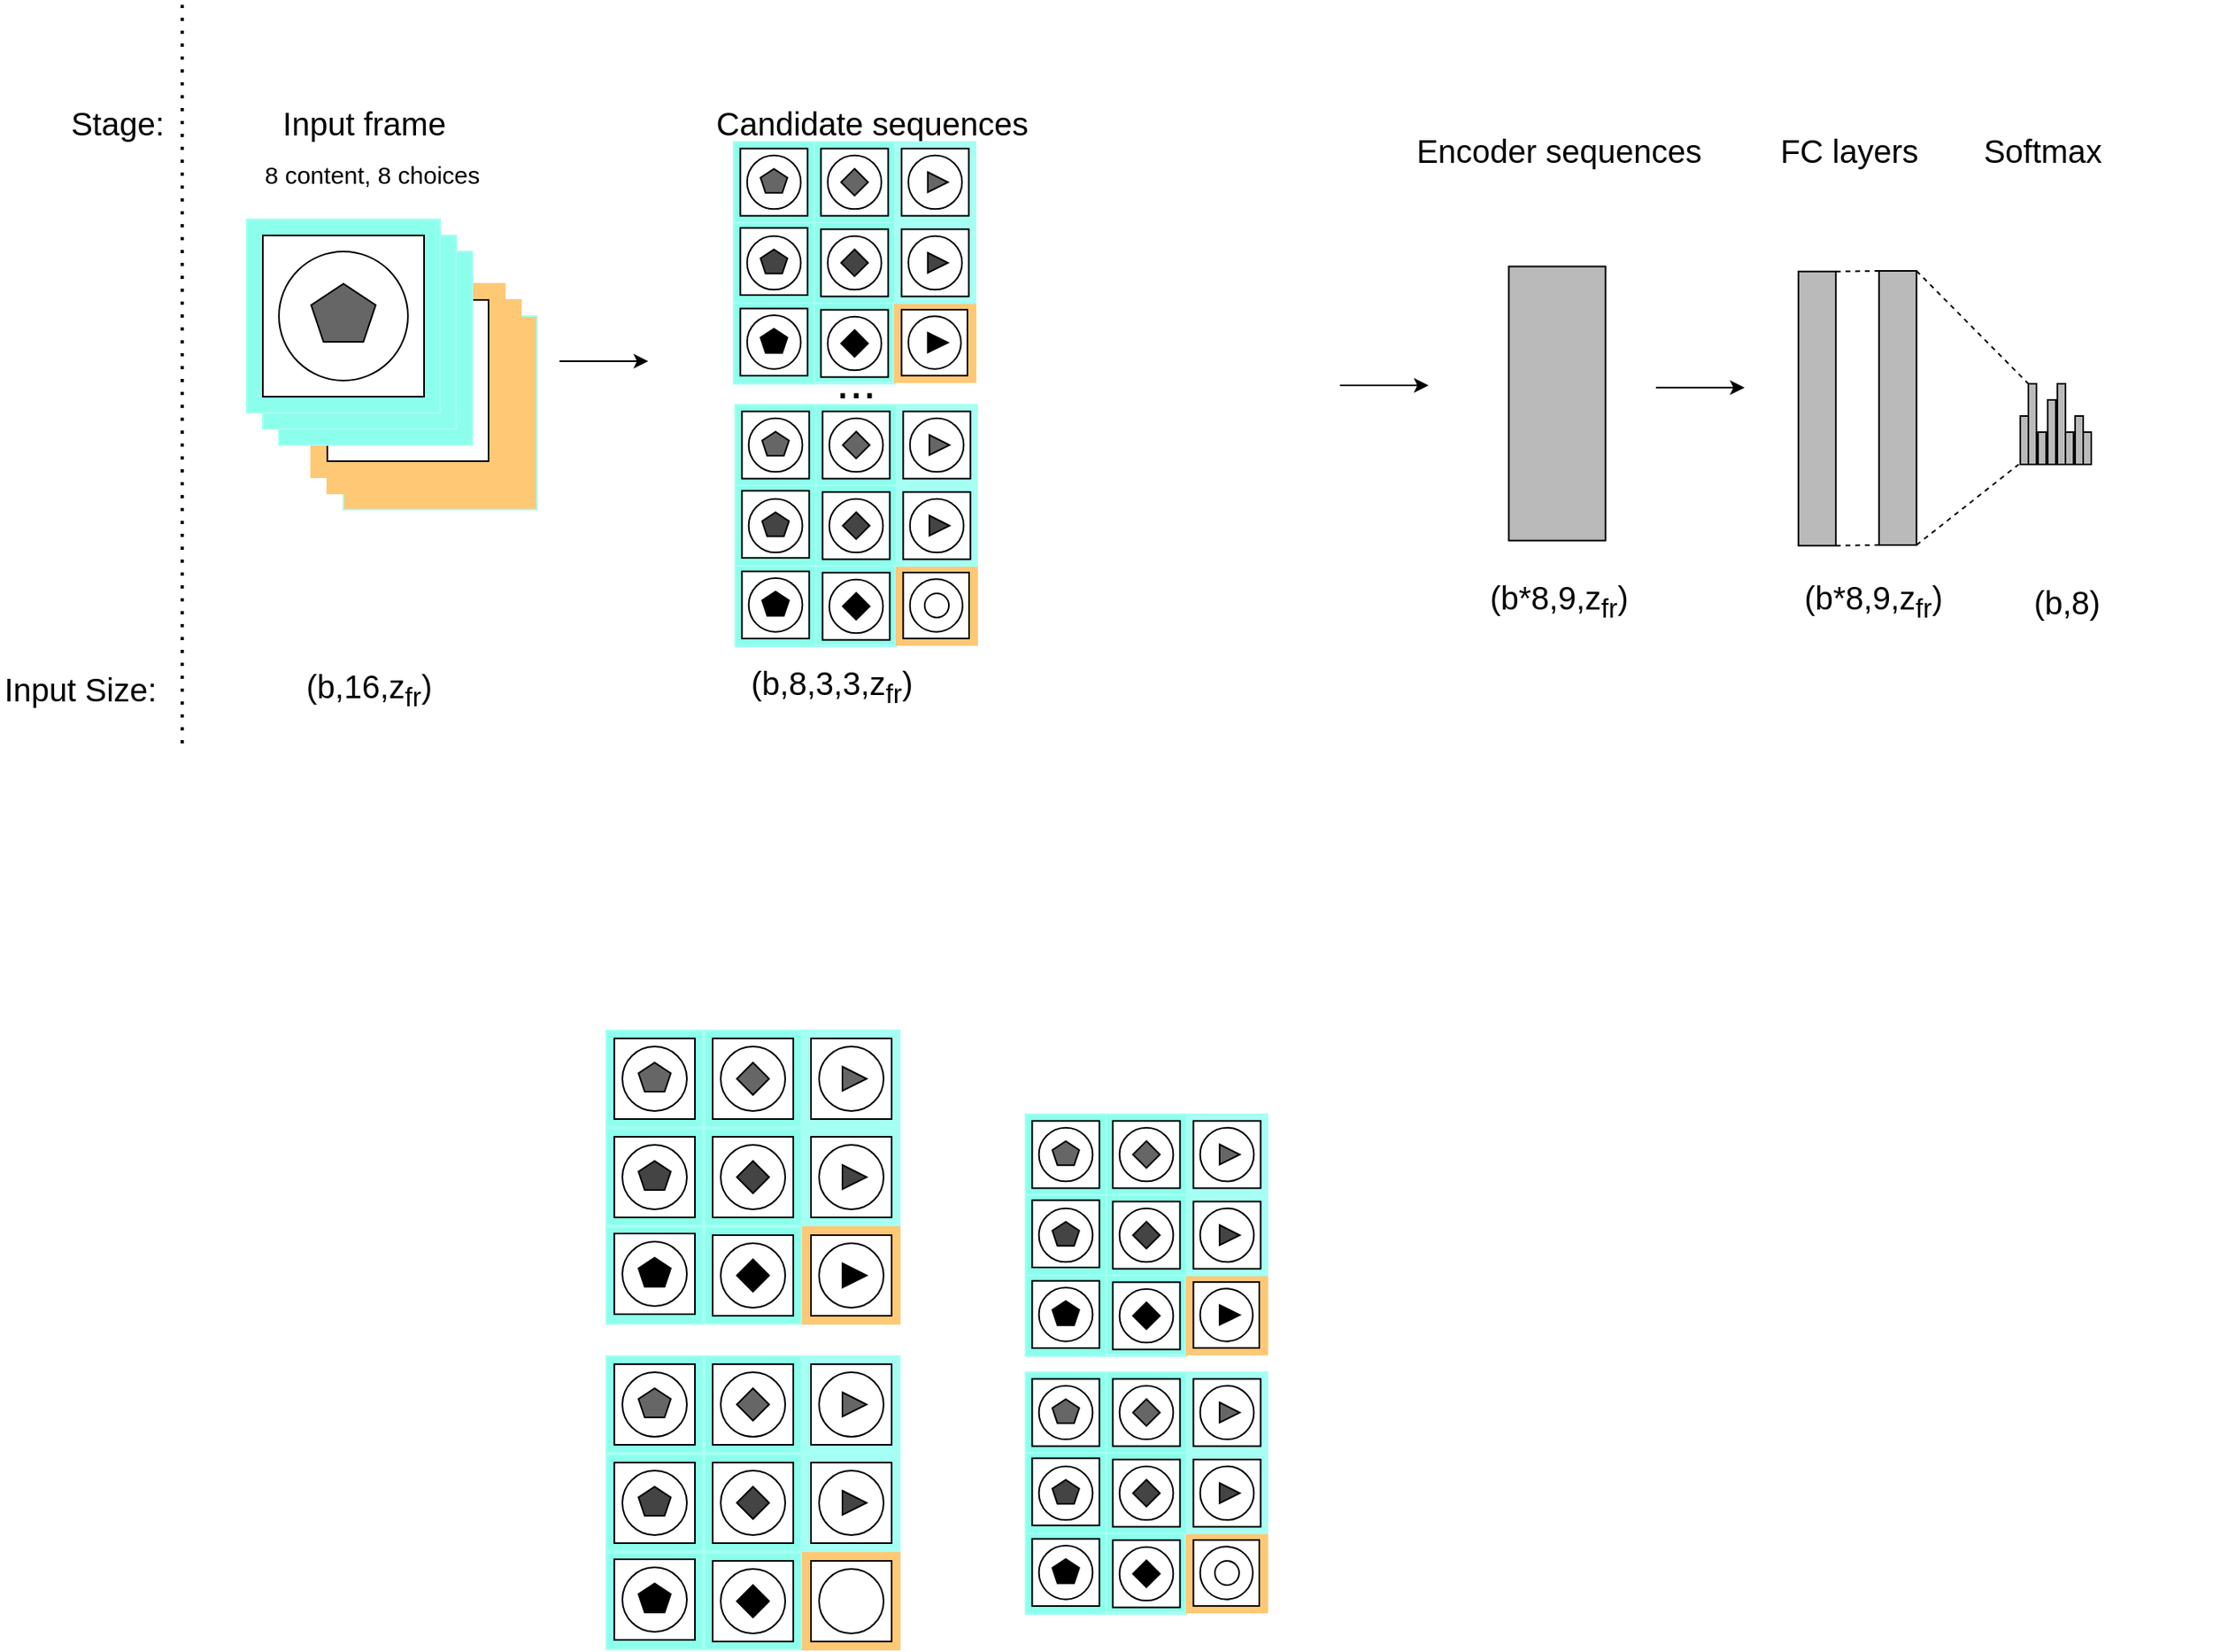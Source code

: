 <mxfile version="16.5.6" type="github">
  <diagram id="eyej5u4W_qLAlVck2tkH" name="Page-1">
    <mxGraphModel dx="395" dy="215" grid="1" gridSize="10" guides="1" tooltips="1" connect="1" arrows="1" fold="1" page="1" pageScale="1" pageWidth="2339" pageHeight="3300" math="0" shadow="0">
      <root>
        <mxCell id="0" />
        <mxCell id="1" parent="0" />
        <mxCell id="X1Mo2VDanx9A2qj2zD5Y-115" value="" style="group;fillColor=#FFC875;strokeColor=#FFC875;" vertex="1" connectable="0" parent="1">
          <mxGeometry x="237" y="235" width="120" height="120" as="geometry" />
        </mxCell>
        <mxCell id="X1Mo2VDanx9A2qj2zD5Y-116" value="" style="whiteSpace=wrap;html=1;aspect=fixed;fillColor=#FFC875;strokeColor=#A6FFF3;" vertex="1" parent="X1Mo2VDanx9A2qj2zD5Y-115">
          <mxGeometry width="120" height="120" as="geometry" />
        </mxCell>
        <mxCell id="X1Mo2VDanx9A2qj2zD5Y-117" value="" style="whiteSpace=wrap;html=1;aspect=fixed;strokeColor=#000000;fillColor=#FFFFFF;" vertex="1" parent="X1Mo2VDanx9A2qj2zD5Y-115">
          <mxGeometry x="10" y="10" width="100" height="100" as="geometry" />
        </mxCell>
        <mxCell id="X1Mo2VDanx9A2qj2zD5Y-118" value="" style="ellipse;whiteSpace=wrap;html=1;aspect=fixed;strokeColor=#000000;fillColor=#FFFFFF;" vertex="1" parent="X1Mo2VDanx9A2qj2zD5Y-115">
          <mxGeometry x="20" y="20" width="80" height="80" as="geometry" />
        </mxCell>
        <mxCell id="X1Mo2VDanx9A2qj2zD5Y-119" value="" style="whiteSpace=wrap;html=1;shape=mxgraph.basic.pentagon;fillColor=#666666;strokeColor=#000000;" vertex="1" parent="X1Mo2VDanx9A2qj2zD5Y-115">
          <mxGeometry x="40" y="40" width="40" height="36" as="geometry" />
        </mxCell>
        <mxCell id="X1Mo2VDanx9A2qj2zD5Y-120" value="" style="group;fillColor=#A6FFF3;strokeColor=#000000;" vertex="1" connectable="0" parent="1">
          <mxGeometry x="227" y="225" width="120" height="120" as="geometry" />
        </mxCell>
        <mxCell id="X1Mo2VDanx9A2qj2zD5Y-121" value="" style="whiteSpace=wrap;html=1;aspect=fixed;fillColor=#FFC875;strokeColor=#FFC875;" vertex="1" parent="X1Mo2VDanx9A2qj2zD5Y-120">
          <mxGeometry width="120" height="120" as="geometry" />
        </mxCell>
        <mxCell id="X1Mo2VDanx9A2qj2zD5Y-122" value="" style="whiteSpace=wrap;html=1;aspect=fixed;strokeColor=#000000;fillColor=#FFFFFF;" vertex="1" parent="X1Mo2VDanx9A2qj2zD5Y-120">
          <mxGeometry x="10" y="10" width="100" height="100" as="geometry" />
        </mxCell>
        <mxCell id="X1Mo2VDanx9A2qj2zD5Y-123" value="" style="ellipse;whiteSpace=wrap;html=1;aspect=fixed;strokeColor=#000000;fillColor=#FFFFFF;" vertex="1" parent="X1Mo2VDanx9A2qj2zD5Y-120">
          <mxGeometry x="20" y="20" width="80" height="80" as="geometry" />
        </mxCell>
        <mxCell id="X1Mo2VDanx9A2qj2zD5Y-124" value="" style="whiteSpace=wrap;html=1;shape=mxgraph.basic.pentagon;fillColor=#666666;strokeColor=#000000;" vertex="1" parent="X1Mo2VDanx9A2qj2zD5Y-120">
          <mxGeometry x="40" y="40" width="40" height="36" as="geometry" />
        </mxCell>
        <mxCell id="X1Mo2VDanx9A2qj2zD5Y-125" value="" style="group;fillColor=#A6FFF3;strokeColor=#FFC875;" vertex="1" connectable="0" parent="1">
          <mxGeometry x="217" y="215" width="120" height="120" as="geometry" />
        </mxCell>
        <mxCell id="X1Mo2VDanx9A2qj2zD5Y-126" value="" style="whiteSpace=wrap;html=1;aspect=fixed;fillColor=#FFC875;strokeColor=#FFC875;" vertex="1" parent="X1Mo2VDanx9A2qj2zD5Y-125">
          <mxGeometry width="120" height="120" as="geometry" />
        </mxCell>
        <mxCell id="X1Mo2VDanx9A2qj2zD5Y-127" value="" style="whiteSpace=wrap;html=1;aspect=fixed;strokeColor=#000000;fillColor=#FFFFFF;" vertex="1" parent="X1Mo2VDanx9A2qj2zD5Y-125">
          <mxGeometry x="10" y="10" width="100" height="100" as="geometry" />
        </mxCell>
        <mxCell id="X1Mo2VDanx9A2qj2zD5Y-128" value="" style="ellipse;whiteSpace=wrap;html=1;aspect=fixed;strokeColor=#000000;fillColor=#FFFFFF;" vertex="1" parent="X1Mo2VDanx9A2qj2zD5Y-125">
          <mxGeometry x="20" y="20" width="80" height="80" as="geometry" />
        </mxCell>
        <mxCell id="X1Mo2VDanx9A2qj2zD5Y-129" value="" style="whiteSpace=wrap;html=1;shape=mxgraph.basic.pentagon;fillColor=#666666;strokeColor=#000000;" vertex="1" parent="X1Mo2VDanx9A2qj2zD5Y-125">
          <mxGeometry x="40" y="40" width="40" height="36" as="geometry" />
        </mxCell>
        <mxCell id="X1Mo2VDanx9A2qj2zD5Y-130" value="" style="group;fillColor=#A6FFF3;strokeColor=#000000;" vertex="1" connectable="0" parent="X1Mo2VDanx9A2qj2zD5Y-125">
          <mxGeometry x="-20" y="-20" width="120" height="120" as="geometry" />
        </mxCell>
        <mxCell id="X1Mo2VDanx9A2qj2zD5Y-131" value="" style="whiteSpace=wrap;html=1;aspect=fixed;fillColor=#8CFFEC;strokeColor=#A6FFF3;" vertex="1" parent="X1Mo2VDanx9A2qj2zD5Y-130">
          <mxGeometry width="120" height="120" as="geometry" />
        </mxCell>
        <mxCell id="X1Mo2VDanx9A2qj2zD5Y-132" value="" style="whiteSpace=wrap;html=1;aspect=fixed;strokeColor=#000000;fillColor=#FFFFFF;" vertex="1" parent="X1Mo2VDanx9A2qj2zD5Y-130">
          <mxGeometry x="10" y="10" width="100" height="100" as="geometry" />
        </mxCell>
        <mxCell id="X1Mo2VDanx9A2qj2zD5Y-133" value="" style="ellipse;whiteSpace=wrap;html=1;aspect=fixed;strokeColor=#000000;fillColor=#FFFFFF;" vertex="1" parent="X1Mo2VDanx9A2qj2zD5Y-130">
          <mxGeometry x="20" y="20" width="80" height="80" as="geometry" />
        </mxCell>
        <mxCell id="X1Mo2VDanx9A2qj2zD5Y-134" value="" style="whiteSpace=wrap;html=1;shape=mxgraph.basic.pentagon;fillColor=#666666;strokeColor=#000000;" vertex="1" parent="X1Mo2VDanx9A2qj2zD5Y-130">
          <mxGeometry x="40" y="40" width="40" height="36" as="geometry" />
        </mxCell>
        <mxCell id="X1Mo2VDanx9A2qj2zD5Y-135" value="" style="group;fillColor=#A6FFF3;strokeColor=#000000;" vertex="1" connectable="0" parent="X1Mo2VDanx9A2qj2zD5Y-125">
          <mxGeometry x="-30" y="-30" width="120" height="120" as="geometry" />
        </mxCell>
        <mxCell id="X1Mo2VDanx9A2qj2zD5Y-136" value="" style="whiteSpace=wrap;html=1;aspect=fixed;fillColor=#8CFFEC;strokeColor=#A6FFF3;" vertex="1" parent="X1Mo2VDanx9A2qj2zD5Y-135">
          <mxGeometry width="120" height="120" as="geometry" />
        </mxCell>
        <mxCell id="X1Mo2VDanx9A2qj2zD5Y-137" value="" style="whiteSpace=wrap;html=1;aspect=fixed;strokeColor=#000000;fillColor=#FFFFFF;" vertex="1" parent="X1Mo2VDanx9A2qj2zD5Y-135">
          <mxGeometry x="10" y="10" width="100" height="100" as="geometry" />
        </mxCell>
        <mxCell id="X1Mo2VDanx9A2qj2zD5Y-138" value="" style="ellipse;whiteSpace=wrap;html=1;aspect=fixed;strokeColor=#000000;fillColor=#FFFFFF;" vertex="1" parent="X1Mo2VDanx9A2qj2zD5Y-135">
          <mxGeometry x="20" y="20" width="80" height="80" as="geometry" />
        </mxCell>
        <mxCell id="X1Mo2VDanx9A2qj2zD5Y-139" value="" style="whiteSpace=wrap;html=1;shape=mxgraph.basic.pentagon;fillColor=#666666;strokeColor=#000000;" vertex="1" parent="X1Mo2VDanx9A2qj2zD5Y-135">
          <mxGeometry x="40" y="40" width="40" height="36" as="geometry" />
        </mxCell>
        <mxCell id="X1Mo2VDanx9A2qj2zD5Y-140" value="" style="group;fillColor=#A6FFF3;strokeColor=#000000;" vertex="1" connectable="0" parent="X1Mo2VDanx9A2qj2zD5Y-125">
          <mxGeometry x="-40" y="-40" width="120" height="120" as="geometry" />
        </mxCell>
        <mxCell id="X1Mo2VDanx9A2qj2zD5Y-141" value="" style="whiteSpace=wrap;html=1;aspect=fixed;fillColor=#8CFFEC;strokeColor=#A6FFF3;" vertex="1" parent="X1Mo2VDanx9A2qj2zD5Y-140">
          <mxGeometry width="120" height="120" as="geometry" />
        </mxCell>
        <mxCell id="X1Mo2VDanx9A2qj2zD5Y-142" value="" style="whiteSpace=wrap;html=1;aspect=fixed;strokeColor=#000000;fillColor=#FFFFFF;" vertex="1" parent="X1Mo2VDanx9A2qj2zD5Y-140">
          <mxGeometry x="10" y="10" width="100" height="100" as="geometry" />
        </mxCell>
        <mxCell id="X1Mo2VDanx9A2qj2zD5Y-143" value="" style="ellipse;whiteSpace=wrap;html=1;aspect=fixed;strokeColor=#000000;fillColor=#FFFFFF;" vertex="1" parent="X1Mo2VDanx9A2qj2zD5Y-140">
          <mxGeometry x="20" y="20" width="80" height="80" as="geometry" />
        </mxCell>
        <mxCell id="X1Mo2VDanx9A2qj2zD5Y-144" value="" style="whiteSpace=wrap;html=1;shape=mxgraph.basic.pentagon;fillColor=#666666;strokeColor=#000000;" vertex="1" parent="X1Mo2VDanx9A2qj2zD5Y-140">
          <mxGeometry x="40" y="40" width="40" height="36" as="geometry" />
        </mxCell>
        <mxCell id="X1Mo2VDanx9A2qj2zD5Y-145" value="" style="endArrow=none;dashed=1;html=1;dashPattern=1 3;strokeWidth=2;rounded=0;" edge="1" parent="1">
          <mxGeometry width="50" height="50" relative="1" as="geometry">
            <mxPoint x="137" y="500" as="sourcePoint" />
            <mxPoint x="137" y="40" as="targetPoint" />
          </mxGeometry>
        </mxCell>
        <mxCell id="X1Mo2VDanx9A2qj2zD5Y-146" value="&lt;font style=&quot;font-size: 20px&quot;&gt;Stage:&lt;/font&gt;" style="text;html=1;strokeColor=none;fillColor=none;align=center;verticalAlign=middle;whiteSpace=wrap;rounded=0;" vertex="1" parent="1">
          <mxGeometry x="67" y="100" width="60" height="30" as="geometry" />
        </mxCell>
        <mxCell id="X1Mo2VDanx9A2qj2zD5Y-148" value="Input Size:" style="text;html=1;strokeColor=none;fillColor=none;align=center;verticalAlign=middle;whiteSpace=wrap;rounded=0;fontSize=20;" vertex="1" parent="1">
          <mxGeometry x="24" y="451" width="100" height="30" as="geometry" />
        </mxCell>
        <mxCell id="X1Mo2VDanx9A2qj2zD5Y-149" value="&lt;font style=&quot;font-size: 20px&quot;&gt;Input frame&lt;/font&gt;" style="text;html=1;strokeColor=none;fillColor=none;align=center;verticalAlign=middle;whiteSpace=wrap;rounded=0;" vertex="1" parent="1">
          <mxGeometry x="190" y="100" width="120" height="30" as="geometry" />
        </mxCell>
        <mxCell id="X1Mo2VDanx9A2qj2zD5Y-150" value="&lt;font style=&quot;font-size: 15px&quot;&gt;&lt;font style=&quot;font-size: 15px&quot;&gt;8 content, 8 choices&lt;/font&gt;&amp;nbsp;&lt;/font&gt;" style="text;html=1;strokeColor=none;fillColor=none;align=center;verticalAlign=middle;whiteSpace=wrap;rounded=0;fontSize=20;" vertex="1" parent="1">
          <mxGeometry x="177" y="130" width="160" height="30" as="geometry" />
        </mxCell>
        <mxCell id="X1Mo2VDanx9A2qj2zD5Y-151" value="&lt;font style=&quot;font-size: 20px&quot;&gt;(b,16,z&lt;sub&gt;fr&lt;/sub&gt;)&lt;/font&gt;" style="text;html=1;strokeColor=none;fillColor=none;align=center;verticalAlign=middle;whiteSpace=wrap;rounded=0;fontSize=15;" vertex="1" parent="1">
          <mxGeometry x="223" y="452" width="60" height="30" as="geometry" />
        </mxCell>
        <mxCell id="X1Mo2VDanx9A2qj2zD5Y-153" value="" style="endArrow=classic;html=1;rounded=0;fontSize=20;" edge="1" parent="1">
          <mxGeometry width="50" height="50" relative="1" as="geometry">
            <mxPoint x="371" y="263" as="sourcePoint" />
            <mxPoint x="426" y="263" as="targetPoint" />
          </mxGeometry>
        </mxCell>
        <mxCell id="X1Mo2VDanx9A2qj2zD5Y-378" value="&lt;font style=&quot;font-size: 20px&quot;&gt;Candidate sequences&lt;/font&gt;" style="text;html=1;strokeColor=none;fillColor=none;align=center;verticalAlign=middle;whiteSpace=wrap;rounded=0;" vertex="1" parent="1">
          <mxGeometry x="460" y="100" width="210" height="30" as="geometry" />
        </mxCell>
        <mxCell id="X1Mo2VDanx9A2qj2zD5Y-379" value="&lt;font style=&quot;font-size: 20px&quot;&gt;(b,8,9,z&lt;sub&gt;fr&lt;/sub&gt;)&lt;/font&gt;" style="text;html=1;strokeColor=none;fillColor=none;align=center;verticalAlign=middle;whiteSpace=wrap;rounded=0;fontSize=15;" vertex="1" parent="1">
          <mxGeometry x="520" y="387" width="60" height="30" as="geometry" />
        </mxCell>
        <mxCell id="X1Mo2VDanx9A2qj2zD5Y-380" value="" style="endArrow=classic;html=1;rounded=0;fontSize=20;" edge="1" parent="1">
          <mxGeometry width="50" height="50" relative="1" as="geometry">
            <mxPoint x="855" y="278" as="sourcePoint" />
            <mxPoint x="910" y="278" as="targetPoint" />
          </mxGeometry>
        </mxCell>
        <mxCell id="X1Mo2VDanx9A2qj2zD5Y-381" value="" style="rounded=0;whiteSpace=wrap;html=1;fontSize=30;strokeColor=#000000;fillColor=#BABABA;rotation=90;" vertex="1" parent="1">
          <mxGeometry x="904.75" y="259.25" width="170" height="60" as="geometry" />
        </mxCell>
        <mxCell id="X1Mo2VDanx9A2qj2zD5Y-382" value="&lt;font style=&quot;font-size: 20px&quot;&gt;Encoder sequences&lt;/font&gt;" style="text;html=1;strokeColor=none;fillColor=none;align=center;verticalAlign=middle;whiteSpace=wrap;rounded=0;" vertex="1" parent="1">
          <mxGeometry x="886" y="117" width="210" height="30" as="geometry" />
        </mxCell>
        <mxCell id="X1Mo2VDanx9A2qj2zD5Y-383" value="&lt;font style=&quot;font-size: 20px&quot;&gt;(b*8,9,z&lt;sub&gt;fr&lt;/sub&gt;)&lt;/font&gt;" style="text;html=1;strokeColor=none;fillColor=none;align=center;verticalAlign=middle;whiteSpace=wrap;rounded=0;fontSize=15;" vertex="1" parent="1">
          <mxGeometry x="961" y="397" width="60" height="30" as="geometry" />
        </mxCell>
        <mxCell id="X1Mo2VDanx9A2qj2zD5Y-388" value="" style="endArrow=classic;html=1;rounded=0;fontSize=20;" edge="1" parent="1">
          <mxGeometry width="50" height="50" relative="1" as="geometry">
            <mxPoint x="1051" y="279.38" as="sourcePoint" />
            <mxPoint x="1106" y="279.38" as="targetPoint" />
            <Array as="points">
              <mxPoint x="1062" y="279.38" />
            </Array>
          </mxGeometry>
        </mxCell>
        <mxCell id="X1Mo2VDanx9A2qj2zD5Y-389" value="" style="rounded=0;whiteSpace=wrap;html=1;fontSize=30;strokeColor=#000000;fillColor=#BABABA;rotation=90;" vertex="1" parent="1">
          <mxGeometry x="1066" y="280.75" width="170" height="23.25" as="geometry" />
        </mxCell>
        <mxCell id="X1Mo2VDanx9A2qj2zD5Y-390" value="&lt;font style=&quot;font-size: 20px&quot;&gt;FC layers&lt;/font&gt;" style="text;html=1;strokeColor=none;fillColor=none;align=center;verticalAlign=middle;whiteSpace=wrap;rounded=0;" vertex="1" parent="1">
          <mxGeometry x="1066" y="117" width="210" height="30" as="geometry" />
        </mxCell>
        <mxCell id="X1Mo2VDanx9A2qj2zD5Y-391" value="&lt;font style=&quot;font-size: 20px&quot;&gt;(b*8,9,z&lt;sub&gt;fr&lt;/sub&gt;)&lt;/font&gt;" style="text;html=1;strokeColor=none;fillColor=none;align=center;verticalAlign=middle;whiteSpace=wrap;rounded=0;fontSize=15;" vertex="1" parent="1">
          <mxGeometry x="1156" y="397" width="60" height="30" as="geometry" />
        </mxCell>
        <mxCell id="X1Mo2VDanx9A2qj2zD5Y-393" value="" style="rounded=0;whiteSpace=wrap;html=1;fontSize=30;strokeColor=#000000;fillColor=#BABABA;rotation=90;" vertex="1" parent="1">
          <mxGeometry x="1116.005" y="280.375" width="170" height="23.25" as="geometry" />
        </mxCell>
        <mxCell id="X1Mo2VDanx9A2qj2zD5Y-396" value="" style="endArrow=none;dashed=1;html=1;rounded=0;fontSize=30;entryX=0;entryY=1;entryDx=0;entryDy=0;exitX=0;exitY=0;exitDx=0;exitDy=0;" edge="1" parent="1" source="X1Mo2VDanx9A2qj2zD5Y-389" target="X1Mo2VDanx9A2qj2zD5Y-393">
          <mxGeometry width="50" height="50" relative="1" as="geometry">
            <mxPoint x="956" y="277" as="sourcePoint" />
            <mxPoint x="1006" y="227" as="targetPoint" />
          </mxGeometry>
        </mxCell>
        <mxCell id="X1Mo2VDanx9A2qj2zD5Y-397" value="" style="endArrow=none;dashed=1;html=1;rounded=0;fontSize=30;entryX=1;entryY=1;entryDx=0;entryDy=0;exitX=1;exitY=0;exitDx=0;exitDy=0;" edge="1" parent="1" source="X1Mo2VDanx9A2qj2zD5Y-389" target="X1Mo2VDanx9A2qj2zD5Y-393">
          <mxGeometry width="50" height="50" relative="1" as="geometry">
            <mxPoint x="956" y="277" as="sourcePoint" />
            <mxPoint x="1006" y="227" as="targetPoint" />
          </mxGeometry>
        </mxCell>
        <mxCell id="X1Mo2VDanx9A2qj2zD5Y-427" value="" style="rounded=0;whiteSpace=wrap;html=1;fontSize=30;strokeColor=#000000;fillColor=#BABABA;rotation=90;" vertex="1" parent="1">
          <mxGeometry x="1259.5" y="299.5" width="50" height="5" as="geometry" />
        </mxCell>
        <mxCell id="X1Mo2VDanx9A2qj2zD5Y-428" value="" style="rounded=0;whiteSpace=wrap;html=1;fontSize=30;strokeColor=#000000;fillColor=#BABABA;rotation=90;" vertex="1" parent="1">
          <mxGeometry x="1264.5" y="309.5" width="30" height="5" as="geometry" />
        </mxCell>
        <mxCell id="X1Mo2VDanx9A2qj2zD5Y-429" value="" style="rounded=0;whiteSpace=wrap;html=1;fontSize=30;strokeColor=#000000;fillColor=#BABABA;rotation=90;" vertex="1" parent="1">
          <mxGeometry x="1280.5" y="314.5" width="20" height="5" as="geometry" />
        </mxCell>
        <mxCell id="X1Mo2VDanx9A2qj2zD5Y-430" value="" style="rounded=0;whiteSpace=wrap;html=1;fontSize=30;strokeColor=#000000;fillColor=#BABABA;rotation=90;" vertex="1" parent="1">
          <mxGeometry x="1276.5" y="304.5" width="40" height="5" as="geometry" />
        </mxCell>
        <mxCell id="X1Mo2VDanx9A2qj2zD5Y-431" value="" style="rounded=0;whiteSpace=wrap;html=1;fontSize=30;strokeColor=#000000;fillColor=#BABABA;rotation=90;" vertex="1" parent="1">
          <mxGeometry x="1277.5" y="299.5" width="50" height="5" as="geometry" />
        </mxCell>
        <mxCell id="X1Mo2VDanx9A2qj2zD5Y-432" value="" style="rounded=0;whiteSpace=wrap;html=1;fontSize=30;strokeColor=#000000;fillColor=#BABABA;rotation=90;" vertex="1" parent="1">
          <mxGeometry x="1297.5" y="314.5" width="20" height="5" as="geometry" />
        </mxCell>
        <mxCell id="X1Mo2VDanx9A2qj2zD5Y-433" value="" style="rounded=0;whiteSpace=wrap;html=1;fontSize=30;strokeColor=#000000;fillColor=#BABABA;rotation=90;" vertex="1" parent="1">
          <mxGeometry x="1298.5" y="309.5" width="30" height="5" as="geometry" />
        </mxCell>
        <mxCell id="X1Mo2VDanx9A2qj2zD5Y-434" value="" style="rounded=0;whiteSpace=wrap;html=1;fontSize=30;strokeColor=#000000;fillColor=#BABABA;rotation=90;" vertex="1" parent="1">
          <mxGeometry x="1308.5" y="314.5" width="20" height="5" as="geometry" />
        </mxCell>
        <mxCell id="X1Mo2VDanx9A2qj2zD5Y-436" value="" style="endArrow=none;dashed=1;html=1;rounded=0;fontSize=30;exitX=1;exitY=0;exitDx=0;exitDy=0;" edge="1" parent="1" source="X1Mo2VDanx9A2qj2zD5Y-393">
          <mxGeometry width="50" height="50" relative="1" as="geometry">
            <mxPoint x="1306" y="397" as="sourcePoint" />
            <mxPoint x="1276" y="327" as="targetPoint" />
          </mxGeometry>
        </mxCell>
        <mxCell id="X1Mo2VDanx9A2qj2zD5Y-437" value="" style="endArrow=none;dashed=1;html=1;rounded=0;fontSize=30;exitX=0;exitY=0;exitDx=0;exitDy=0;entryX=0;entryY=1;entryDx=0;entryDy=0;" edge="1" parent="1" source="X1Mo2VDanx9A2qj2zD5Y-393" target="X1Mo2VDanx9A2qj2zD5Y-427">
          <mxGeometry width="50" height="50" relative="1" as="geometry">
            <mxPoint x="1306" y="397" as="sourcePoint" />
            <mxPoint x="1276" y="277" as="targetPoint" />
          </mxGeometry>
        </mxCell>
        <mxCell id="X1Mo2VDanx9A2qj2zD5Y-438" value="&lt;font style=&quot;font-size: 20px&quot;&gt;Softmax&lt;/font&gt;" style="text;html=1;strokeColor=none;fillColor=none;align=center;verticalAlign=middle;whiteSpace=wrap;rounded=0;" vertex="1" parent="1">
          <mxGeometry x="1185.5" y="117" width="210" height="30" as="geometry" />
        </mxCell>
        <mxCell id="X1Mo2VDanx9A2qj2zD5Y-439" value="&lt;font style=&quot;font-size: 20px&quot;&gt;(b,8)&lt;/font&gt;" style="text;html=1;strokeColor=none;fillColor=none;align=center;verticalAlign=middle;whiteSpace=wrap;rounded=0;fontSize=15;" vertex="1" parent="1">
          <mxGeometry x="1276" y="397" width="60" height="30" as="geometry" />
        </mxCell>
        <mxCell id="X1Mo2VDanx9A2qj2zD5Y-665" value="" style="group;fillColor=#A6FFF3;strokeColor=#000000;" vertex="1" connectable="0" parent="1">
          <mxGeometry x="400" y="800" width="60" height="60" as="geometry" />
        </mxCell>
        <mxCell id="X1Mo2VDanx9A2qj2zD5Y-666" value="" style="whiteSpace=wrap;html=1;aspect=fixed;fillColor=#8CFFEC;strokeColor=#A6FFF3;" vertex="1" parent="X1Mo2VDanx9A2qj2zD5Y-665">
          <mxGeometry width="60" height="60" as="geometry" />
        </mxCell>
        <mxCell id="X1Mo2VDanx9A2qj2zD5Y-667" value="" style="whiteSpace=wrap;html=1;aspect=fixed;strokeColor=#000000;fillColor=#FFFFFF;" vertex="1" parent="X1Mo2VDanx9A2qj2zD5Y-665">
          <mxGeometry x="5" y="4" width="50" height="50" as="geometry" />
        </mxCell>
        <mxCell id="X1Mo2VDanx9A2qj2zD5Y-668" value="" style="ellipse;whiteSpace=wrap;html=1;aspect=fixed;strokeColor=#000000;fillColor=#FFFFFF;" vertex="1" parent="X1Mo2VDanx9A2qj2zD5Y-665">
          <mxGeometry x="10" y="9" width="40" height="40" as="geometry" />
        </mxCell>
        <mxCell id="X1Mo2VDanx9A2qj2zD5Y-669" value="" style="whiteSpace=wrap;html=1;shape=mxgraph.basic.pentagon;fillColor=#000000;strokeColor=#000000;" vertex="1" parent="X1Mo2VDanx9A2qj2zD5Y-665">
          <mxGeometry x="20" y="19" width="20" height="18" as="geometry" />
        </mxCell>
        <mxCell id="X1Mo2VDanx9A2qj2zD5Y-671" value="" style="group;fillColor=#A6FFF3;strokeColor=#000000;" vertex="1" connectable="0" parent="1">
          <mxGeometry x="461" y="800" width="60" height="60" as="geometry" />
        </mxCell>
        <mxCell id="X1Mo2VDanx9A2qj2zD5Y-672" value="" style="whiteSpace=wrap;html=1;aspect=fixed;fillColor=#8CFFEC;strokeColor=#A6FFF3;" vertex="1" parent="X1Mo2VDanx9A2qj2zD5Y-671">
          <mxGeometry width="60" height="60" as="geometry" />
        </mxCell>
        <mxCell id="X1Mo2VDanx9A2qj2zD5Y-673" value="" style="whiteSpace=wrap;html=1;aspect=fixed;strokeColor=#000000;fillColor=#FFFFFF;" vertex="1" parent="X1Mo2VDanx9A2qj2zD5Y-671">
          <mxGeometry x="5" y="5" width="50" height="50" as="geometry" />
        </mxCell>
        <mxCell id="X1Mo2VDanx9A2qj2zD5Y-674" value="" style="ellipse;whiteSpace=wrap;html=1;aspect=fixed;strokeColor=#000000;fillColor=#FFFFFF;" vertex="1" parent="X1Mo2VDanx9A2qj2zD5Y-671">
          <mxGeometry x="10" y="10" width="40" height="40" as="geometry" />
        </mxCell>
        <mxCell id="X1Mo2VDanx9A2qj2zD5Y-675" value="" style="rhombus;whiteSpace=wrap;html=1;fontSize=20;strokeColor=#000000;fillColor=#000000;" vertex="1" parent="X1Mo2VDanx9A2qj2zD5Y-671">
          <mxGeometry x="20" y="20" width="20" height="20" as="geometry" />
        </mxCell>
        <mxCell id="X1Mo2VDanx9A2qj2zD5Y-676" value="" style="group;fillColor=#A6FFF3;strokeColor=#000000;" vertex="1" connectable="0" parent="1">
          <mxGeometry x="522" y="800" width="60" height="60" as="geometry" />
        </mxCell>
        <mxCell id="X1Mo2VDanx9A2qj2zD5Y-677" value="" style="whiteSpace=wrap;html=1;aspect=fixed;fillColor=#FFC875;strokeColor=#FFC875;" vertex="1" parent="X1Mo2VDanx9A2qj2zD5Y-676">
          <mxGeometry width="60" height="60" as="geometry" />
        </mxCell>
        <mxCell id="X1Mo2VDanx9A2qj2zD5Y-678" value="" style="whiteSpace=wrap;html=1;aspect=fixed;strokeColor=#000000;fillColor=#FFFFFF;" vertex="1" parent="X1Mo2VDanx9A2qj2zD5Y-676">
          <mxGeometry x="5" y="5" width="50" height="50" as="geometry" />
        </mxCell>
        <mxCell id="X1Mo2VDanx9A2qj2zD5Y-679" value="" style="ellipse;whiteSpace=wrap;html=1;aspect=fixed;strokeColor=#000000;fillColor=#FFFFFF;" vertex="1" parent="X1Mo2VDanx9A2qj2zD5Y-676">
          <mxGeometry x="10" y="10" width="40" height="40" as="geometry" />
        </mxCell>
        <mxCell id="X1Mo2VDanx9A2qj2zD5Y-680" value="" style="triangle;whiteSpace=wrap;html=1;fontSize=30;strokeColor=#000000;fillColor=#000000;" vertex="1" parent="X1Mo2VDanx9A2qj2zD5Y-676">
          <mxGeometry x="24.5" y="22.5" width="15" height="15" as="geometry" />
        </mxCell>
        <mxCell id="X1Mo2VDanx9A2qj2zD5Y-696" value="" style="group;fillColor=#A6FFF3;strokeColor=#000000;" vertex="1" connectable="0" parent="1">
          <mxGeometry x="400" y="739" width="60" height="60" as="geometry" />
        </mxCell>
        <mxCell id="X1Mo2VDanx9A2qj2zD5Y-697" value="" style="whiteSpace=wrap;html=1;aspect=fixed;fillColor=#8CFFEC;strokeColor=#A6FFF3;" vertex="1" parent="X1Mo2VDanx9A2qj2zD5Y-696">
          <mxGeometry width="60" height="60" as="geometry" />
        </mxCell>
        <mxCell id="X1Mo2VDanx9A2qj2zD5Y-698" value="" style="whiteSpace=wrap;html=1;aspect=fixed;strokeColor=#000000;fillColor=#FFFFFF;" vertex="1" parent="X1Mo2VDanx9A2qj2zD5Y-696">
          <mxGeometry x="5" y="5" width="50" height="50" as="geometry" />
        </mxCell>
        <mxCell id="X1Mo2VDanx9A2qj2zD5Y-699" value="" style="ellipse;whiteSpace=wrap;html=1;aspect=fixed;strokeColor=#000000;fillColor=#FFFFFF;" vertex="1" parent="X1Mo2VDanx9A2qj2zD5Y-696">
          <mxGeometry x="10" y="10" width="40" height="40" as="geometry" />
        </mxCell>
        <mxCell id="X1Mo2VDanx9A2qj2zD5Y-700" value="" style="whiteSpace=wrap;html=1;shape=mxgraph.basic.pentagon;fillColor=#444444;strokeColor=#000000;" vertex="1" parent="X1Mo2VDanx9A2qj2zD5Y-696">
          <mxGeometry x="20" y="20" width="20" height="18" as="geometry" />
        </mxCell>
        <mxCell id="X1Mo2VDanx9A2qj2zD5Y-701" value="" style="group;fillColor=#A6FFF3;strokeColor=#000000;" vertex="1" connectable="0" parent="1">
          <mxGeometry x="461" y="739" width="60" height="60" as="geometry" />
        </mxCell>
        <mxCell id="X1Mo2VDanx9A2qj2zD5Y-702" value="" style="whiteSpace=wrap;html=1;aspect=fixed;fillColor=#8CFFEC;strokeColor=#A6FFF3;" vertex="1" parent="X1Mo2VDanx9A2qj2zD5Y-701">
          <mxGeometry width="60" height="60" as="geometry" />
        </mxCell>
        <mxCell id="X1Mo2VDanx9A2qj2zD5Y-703" value="" style="whiteSpace=wrap;html=1;aspect=fixed;strokeColor=#000000;fillColor=#FFFFFF;" vertex="1" parent="X1Mo2VDanx9A2qj2zD5Y-701">
          <mxGeometry x="5" y="5" width="50" height="50" as="geometry" />
        </mxCell>
        <mxCell id="X1Mo2VDanx9A2qj2zD5Y-704" value="" style="ellipse;whiteSpace=wrap;html=1;aspect=fixed;strokeColor=#000000;fillColor=#FFFFFF;" vertex="1" parent="X1Mo2VDanx9A2qj2zD5Y-701">
          <mxGeometry x="10" y="10" width="40" height="40" as="geometry" />
        </mxCell>
        <mxCell id="X1Mo2VDanx9A2qj2zD5Y-705" value="" style="rhombus;whiteSpace=wrap;html=1;fontSize=20;strokeColor=#000000;fillColor=#444444;" vertex="1" parent="X1Mo2VDanx9A2qj2zD5Y-701">
          <mxGeometry x="20" y="20" width="20" height="20" as="geometry" />
        </mxCell>
        <mxCell id="X1Mo2VDanx9A2qj2zD5Y-706" value="" style="group;fillColor=#A6FFF3;strokeColor=#000000;" vertex="1" connectable="0" parent="1">
          <mxGeometry x="522" y="739" width="60" height="60" as="geometry" />
        </mxCell>
        <mxCell id="X1Mo2VDanx9A2qj2zD5Y-707" value="" style="whiteSpace=wrap;html=1;aspect=fixed;fillColor=#A6FFF3;strokeColor=#A6FFF3;" vertex="1" parent="X1Mo2VDanx9A2qj2zD5Y-706">
          <mxGeometry width="60" height="60" as="geometry" />
        </mxCell>
        <mxCell id="X1Mo2VDanx9A2qj2zD5Y-708" value="" style="whiteSpace=wrap;html=1;aspect=fixed;strokeColor=#000000;fillColor=#FFFFFF;" vertex="1" parent="X1Mo2VDanx9A2qj2zD5Y-706">
          <mxGeometry x="5" y="5" width="50" height="50" as="geometry" />
        </mxCell>
        <mxCell id="X1Mo2VDanx9A2qj2zD5Y-709" value="" style="ellipse;whiteSpace=wrap;html=1;aspect=fixed;strokeColor=#000000;fillColor=#FFFFFF;" vertex="1" parent="X1Mo2VDanx9A2qj2zD5Y-706">
          <mxGeometry x="10" y="10" width="40" height="40" as="geometry" />
        </mxCell>
        <mxCell id="X1Mo2VDanx9A2qj2zD5Y-710" value="" style="triangle;whiteSpace=wrap;html=1;fontSize=30;strokeColor=#000000;fillColor=#444444;" vertex="1" parent="X1Mo2VDanx9A2qj2zD5Y-706">
          <mxGeometry x="24.5" y="22.5" width="15" height="15" as="geometry" />
        </mxCell>
        <mxCell id="X1Mo2VDanx9A2qj2zD5Y-720" value="" style="group;fillColor=#A6FFF3;strokeColor=#000000;" vertex="1" connectable="0" parent="1">
          <mxGeometry x="400" y="678" width="60" height="60" as="geometry" />
        </mxCell>
        <mxCell id="X1Mo2VDanx9A2qj2zD5Y-721" value="" style="whiteSpace=wrap;html=1;aspect=fixed;fillColor=#8CFFEC;strokeColor=#A6FFF3;" vertex="1" parent="X1Mo2VDanx9A2qj2zD5Y-720">
          <mxGeometry width="60" height="60" as="geometry" />
        </mxCell>
        <mxCell id="X1Mo2VDanx9A2qj2zD5Y-722" value="" style="whiteSpace=wrap;html=1;aspect=fixed;strokeColor=#000000;fillColor=#FFFFFF;" vertex="1" parent="X1Mo2VDanx9A2qj2zD5Y-720">
          <mxGeometry x="5" y="5" width="50" height="50" as="geometry" />
        </mxCell>
        <mxCell id="X1Mo2VDanx9A2qj2zD5Y-723" value="" style="ellipse;whiteSpace=wrap;html=1;aspect=fixed;strokeColor=#000000;fillColor=#FFFFFF;" vertex="1" parent="X1Mo2VDanx9A2qj2zD5Y-720">
          <mxGeometry x="10" y="10" width="40" height="40" as="geometry" />
        </mxCell>
        <mxCell id="X1Mo2VDanx9A2qj2zD5Y-724" value="" style="whiteSpace=wrap;html=1;shape=mxgraph.basic.pentagon;fillColor=#666666;strokeColor=#000000;" vertex="1" parent="X1Mo2VDanx9A2qj2zD5Y-720">
          <mxGeometry x="20" y="20" width="20" height="18" as="geometry" />
        </mxCell>
        <mxCell id="X1Mo2VDanx9A2qj2zD5Y-725" value="" style="group;fillColor=#A6FFF3;strokeColor=#000000;" vertex="1" connectable="0" parent="1">
          <mxGeometry x="461" y="678" width="60" height="60" as="geometry" />
        </mxCell>
        <mxCell id="X1Mo2VDanx9A2qj2zD5Y-726" value="" style="whiteSpace=wrap;html=1;aspect=fixed;fillColor=#8CFFEC;strokeColor=#A6FFF3;" vertex="1" parent="X1Mo2VDanx9A2qj2zD5Y-725">
          <mxGeometry width="60" height="60" as="geometry" />
        </mxCell>
        <mxCell id="X1Mo2VDanx9A2qj2zD5Y-727" value="" style="whiteSpace=wrap;html=1;aspect=fixed;strokeColor=#000000;fillColor=#FFFFFF;" vertex="1" parent="X1Mo2VDanx9A2qj2zD5Y-725">
          <mxGeometry x="5" y="5" width="50" height="50" as="geometry" />
        </mxCell>
        <mxCell id="X1Mo2VDanx9A2qj2zD5Y-728" value="" style="ellipse;whiteSpace=wrap;html=1;aspect=fixed;strokeColor=#000000;fillColor=#FFFFFF;" vertex="1" parent="X1Mo2VDanx9A2qj2zD5Y-725">
          <mxGeometry x="10" y="10" width="40" height="40" as="geometry" />
        </mxCell>
        <mxCell id="X1Mo2VDanx9A2qj2zD5Y-729" value="" style="rhombus;whiteSpace=wrap;html=1;fontSize=20;strokeColor=#000000;fillColor=#666666;" vertex="1" parent="X1Mo2VDanx9A2qj2zD5Y-725">
          <mxGeometry x="20" y="20" width="20" height="20" as="geometry" />
        </mxCell>
        <mxCell id="X1Mo2VDanx9A2qj2zD5Y-730" value="" style="group;fillColor=#A6FFF3;strokeColor=#000000;" vertex="1" connectable="0" parent="1">
          <mxGeometry x="522" y="678" width="60" height="60" as="geometry" />
        </mxCell>
        <mxCell id="X1Mo2VDanx9A2qj2zD5Y-731" value="" style="whiteSpace=wrap;html=1;aspect=fixed;fillColor=#A6FFF3;strokeColor=#A6FFF3;" vertex="1" parent="X1Mo2VDanx9A2qj2zD5Y-730">
          <mxGeometry width="60" height="60" as="geometry" />
        </mxCell>
        <mxCell id="X1Mo2VDanx9A2qj2zD5Y-732" value="" style="whiteSpace=wrap;html=1;aspect=fixed;strokeColor=#000000;fillColor=#FFFFFF;" vertex="1" parent="X1Mo2VDanx9A2qj2zD5Y-730">
          <mxGeometry x="5" y="5" width="50" height="50" as="geometry" />
        </mxCell>
        <mxCell id="X1Mo2VDanx9A2qj2zD5Y-733" value="" style="ellipse;whiteSpace=wrap;html=1;aspect=fixed;strokeColor=#000000;fillColor=#FFFFFF;" vertex="1" parent="X1Mo2VDanx9A2qj2zD5Y-730">
          <mxGeometry x="10" y="10" width="40" height="40" as="geometry" />
        </mxCell>
        <mxCell id="X1Mo2VDanx9A2qj2zD5Y-734" value="" style="triangle;whiteSpace=wrap;html=1;fontSize=30;strokeColor=#000000;fillColor=#666666;" vertex="1" parent="X1Mo2VDanx9A2qj2zD5Y-730">
          <mxGeometry x="24.5" y="22.5" width="15" height="15" as="geometry" />
        </mxCell>
        <mxCell id="X1Mo2VDanx9A2qj2zD5Y-735" value="" style="group;fillColor=#A6FFF3;strokeColor=#000000;" vertex="1" connectable="0" parent="1">
          <mxGeometry x="400" y="1002" width="60" height="60" as="geometry" />
        </mxCell>
        <mxCell id="X1Mo2VDanx9A2qj2zD5Y-736" value="" style="whiteSpace=wrap;html=1;aspect=fixed;fillColor=#8CFFEC;strokeColor=#A6FFF3;" vertex="1" parent="X1Mo2VDanx9A2qj2zD5Y-735">
          <mxGeometry width="60" height="60" as="geometry" />
        </mxCell>
        <mxCell id="X1Mo2VDanx9A2qj2zD5Y-737" value="" style="whiteSpace=wrap;html=1;aspect=fixed;strokeColor=#000000;fillColor=#FFFFFF;" vertex="1" parent="X1Mo2VDanx9A2qj2zD5Y-735">
          <mxGeometry x="5" y="4" width="50" height="50" as="geometry" />
        </mxCell>
        <mxCell id="X1Mo2VDanx9A2qj2zD5Y-738" value="" style="ellipse;whiteSpace=wrap;html=1;aspect=fixed;strokeColor=#000000;fillColor=#FFFFFF;" vertex="1" parent="X1Mo2VDanx9A2qj2zD5Y-735">
          <mxGeometry x="10" y="9" width="40" height="40" as="geometry" />
        </mxCell>
        <mxCell id="X1Mo2VDanx9A2qj2zD5Y-739" value="" style="whiteSpace=wrap;html=1;shape=mxgraph.basic.pentagon;fillColor=#000000;strokeColor=#000000;" vertex="1" parent="X1Mo2VDanx9A2qj2zD5Y-735">
          <mxGeometry x="20" y="19" width="20" height="18" as="geometry" />
        </mxCell>
        <mxCell id="X1Mo2VDanx9A2qj2zD5Y-740" value="" style="group;fillColor=#A6FFF3;strokeColor=#000000;" vertex="1" connectable="0" parent="1">
          <mxGeometry x="461" y="1002" width="60" height="60" as="geometry" />
        </mxCell>
        <mxCell id="X1Mo2VDanx9A2qj2zD5Y-741" value="" style="whiteSpace=wrap;html=1;aspect=fixed;fillColor=#8CFFEC;strokeColor=#A6FFF3;" vertex="1" parent="X1Mo2VDanx9A2qj2zD5Y-740">
          <mxGeometry width="60" height="60" as="geometry" />
        </mxCell>
        <mxCell id="X1Mo2VDanx9A2qj2zD5Y-742" value="" style="whiteSpace=wrap;html=1;aspect=fixed;strokeColor=#000000;fillColor=#FFFFFF;" vertex="1" parent="X1Mo2VDanx9A2qj2zD5Y-740">
          <mxGeometry x="5" y="5" width="50" height="50" as="geometry" />
        </mxCell>
        <mxCell id="X1Mo2VDanx9A2qj2zD5Y-743" value="" style="ellipse;whiteSpace=wrap;html=1;aspect=fixed;strokeColor=#000000;fillColor=#FFFFFF;" vertex="1" parent="X1Mo2VDanx9A2qj2zD5Y-740">
          <mxGeometry x="10" y="10" width="40" height="40" as="geometry" />
        </mxCell>
        <mxCell id="X1Mo2VDanx9A2qj2zD5Y-744" value="" style="rhombus;whiteSpace=wrap;html=1;fontSize=20;strokeColor=#000000;fillColor=#000000;" vertex="1" parent="X1Mo2VDanx9A2qj2zD5Y-740">
          <mxGeometry x="20" y="20" width="20" height="20" as="geometry" />
        </mxCell>
        <mxCell id="X1Mo2VDanx9A2qj2zD5Y-750" value="" style="group;fillColor=#A6FFF3;strokeColor=#000000;" vertex="1" connectable="0" parent="1">
          <mxGeometry x="400" y="941" width="60" height="60" as="geometry" />
        </mxCell>
        <mxCell id="X1Mo2VDanx9A2qj2zD5Y-751" value="" style="whiteSpace=wrap;html=1;aspect=fixed;fillColor=#8CFFEC;strokeColor=#A6FFF3;" vertex="1" parent="X1Mo2VDanx9A2qj2zD5Y-750">
          <mxGeometry width="60" height="60" as="geometry" />
        </mxCell>
        <mxCell id="X1Mo2VDanx9A2qj2zD5Y-752" value="" style="whiteSpace=wrap;html=1;aspect=fixed;strokeColor=#000000;fillColor=#FFFFFF;" vertex="1" parent="X1Mo2VDanx9A2qj2zD5Y-750">
          <mxGeometry x="5" y="5" width="50" height="50" as="geometry" />
        </mxCell>
        <mxCell id="X1Mo2VDanx9A2qj2zD5Y-753" value="" style="ellipse;whiteSpace=wrap;html=1;aspect=fixed;strokeColor=#000000;fillColor=#FFFFFF;" vertex="1" parent="X1Mo2VDanx9A2qj2zD5Y-750">
          <mxGeometry x="10" y="10" width="40" height="40" as="geometry" />
        </mxCell>
        <mxCell id="X1Mo2VDanx9A2qj2zD5Y-754" value="" style="whiteSpace=wrap;html=1;shape=mxgraph.basic.pentagon;fillColor=#444444;strokeColor=#000000;" vertex="1" parent="X1Mo2VDanx9A2qj2zD5Y-750">
          <mxGeometry x="20" y="20" width="20" height="18" as="geometry" />
        </mxCell>
        <mxCell id="X1Mo2VDanx9A2qj2zD5Y-755" value="" style="group;fillColor=#A6FFF3;strokeColor=#000000;" vertex="1" connectable="0" parent="1">
          <mxGeometry x="461" y="941" width="60" height="60" as="geometry" />
        </mxCell>
        <mxCell id="X1Mo2VDanx9A2qj2zD5Y-756" value="" style="whiteSpace=wrap;html=1;aspect=fixed;fillColor=#8CFFEC;strokeColor=#A6FFF3;" vertex="1" parent="X1Mo2VDanx9A2qj2zD5Y-755">
          <mxGeometry width="60" height="60" as="geometry" />
        </mxCell>
        <mxCell id="X1Mo2VDanx9A2qj2zD5Y-757" value="" style="whiteSpace=wrap;html=1;aspect=fixed;strokeColor=#000000;fillColor=#FFFFFF;" vertex="1" parent="X1Mo2VDanx9A2qj2zD5Y-755">
          <mxGeometry x="5" y="5" width="50" height="50" as="geometry" />
        </mxCell>
        <mxCell id="X1Mo2VDanx9A2qj2zD5Y-758" value="" style="ellipse;whiteSpace=wrap;html=1;aspect=fixed;strokeColor=#000000;fillColor=#FFFFFF;" vertex="1" parent="X1Mo2VDanx9A2qj2zD5Y-755">
          <mxGeometry x="10" y="10" width="40" height="40" as="geometry" />
        </mxCell>
        <mxCell id="X1Mo2VDanx9A2qj2zD5Y-759" value="" style="rhombus;whiteSpace=wrap;html=1;fontSize=20;strokeColor=#000000;fillColor=#444444;" vertex="1" parent="X1Mo2VDanx9A2qj2zD5Y-755">
          <mxGeometry x="20" y="20" width="20" height="20" as="geometry" />
        </mxCell>
        <mxCell id="X1Mo2VDanx9A2qj2zD5Y-760" value="" style="group;fillColor=#A6FFF3;strokeColor=#000000;" vertex="1" connectable="0" parent="1">
          <mxGeometry x="522" y="941" width="60" height="60" as="geometry" />
        </mxCell>
        <mxCell id="X1Mo2VDanx9A2qj2zD5Y-761" value="" style="whiteSpace=wrap;html=1;aspect=fixed;fillColor=#A6FFF3;strokeColor=#A6FFF3;" vertex="1" parent="X1Mo2VDanx9A2qj2zD5Y-760">
          <mxGeometry width="60" height="60" as="geometry" />
        </mxCell>
        <mxCell id="X1Mo2VDanx9A2qj2zD5Y-762" value="" style="whiteSpace=wrap;html=1;aspect=fixed;strokeColor=#000000;fillColor=#FFFFFF;" vertex="1" parent="X1Mo2VDanx9A2qj2zD5Y-760">
          <mxGeometry x="5" y="5" width="50" height="50" as="geometry" />
        </mxCell>
        <mxCell id="X1Mo2VDanx9A2qj2zD5Y-763" value="" style="ellipse;whiteSpace=wrap;html=1;aspect=fixed;strokeColor=#000000;fillColor=#FFFFFF;" vertex="1" parent="X1Mo2VDanx9A2qj2zD5Y-760">
          <mxGeometry x="10" y="10" width="40" height="40" as="geometry" />
        </mxCell>
        <mxCell id="X1Mo2VDanx9A2qj2zD5Y-764" value="" style="triangle;whiteSpace=wrap;html=1;fontSize=30;strokeColor=#000000;fillColor=#444444;" vertex="1" parent="X1Mo2VDanx9A2qj2zD5Y-760">
          <mxGeometry x="24.5" y="22.5" width="15" height="15" as="geometry" />
        </mxCell>
        <mxCell id="X1Mo2VDanx9A2qj2zD5Y-765" value="" style="group;fillColor=#A6FFF3;strokeColor=#000000;" vertex="1" connectable="0" parent="1">
          <mxGeometry x="400" y="880" width="60" height="60" as="geometry" />
        </mxCell>
        <mxCell id="X1Mo2VDanx9A2qj2zD5Y-766" value="" style="whiteSpace=wrap;html=1;aspect=fixed;fillColor=#8CFFEC;strokeColor=#A6FFF3;" vertex="1" parent="X1Mo2VDanx9A2qj2zD5Y-765">
          <mxGeometry width="60" height="60" as="geometry" />
        </mxCell>
        <mxCell id="X1Mo2VDanx9A2qj2zD5Y-767" value="" style="whiteSpace=wrap;html=1;aspect=fixed;strokeColor=#000000;fillColor=#FFFFFF;" vertex="1" parent="X1Mo2VDanx9A2qj2zD5Y-765">
          <mxGeometry x="5" y="5" width="50" height="50" as="geometry" />
        </mxCell>
        <mxCell id="X1Mo2VDanx9A2qj2zD5Y-768" value="" style="ellipse;whiteSpace=wrap;html=1;aspect=fixed;strokeColor=#000000;fillColor=#FFFFFF;" vertex="1" parent="X1Mo2VDanx9A2qj2zD5Y-765">
          <mxGeometry x="10" y="10" width="40" height="40" as="geometry" />
        </mxCell>
        <mxCell id="X1Mo2VDanx9A2qj2zD5Y-769" value="" style="whiteSpace=wrap;html=1;shape=mxgraph.basic.pentagon;fillColor=#666666;strokeColor=#000000;" vertex="1" parent="X1Mo2VDanx9A2qj2zD5Y-765">
          <mxGeometry x="20" y="20" width="20" height="18" as="geometry" />
        </mxCell>
        <mxCell id="X1Mo2VDanx9A2qj2zD5Y-770" value="" style="group;fillColor=#A6FFF3;strokeColor=#000000;" vertex="1" connectable="0" parent="1">
          <mxGeometry x="461" y="880" width="60" height="60" as="geometry" />
        </mxCell>
        <mxCell id="X1Mo2VDanx9A2qj2zD5Y-771" value="" style="whiteSpace=wrap;html=1;aspect=fixed;fillColor=#8CFFEC;strokeColor=#A6FFF3;" vertex="1" parent="X1Mo2VDanx9A2qj2zD5Y-770">
          <mxGeometry width="60" height="60" as="geometry" />
        </mxCell>
        <mxCell id="X1Mo2VDanx9A2qj2zD5Y-772" value="" style="whiteSpace=wrap;html=1;aspect=fixed;strokeColor=#000000;fillColor=#FFFFFF;" vertex="1" parent="X1Mo2VDanx9A2qj2zD5Y-770">
          <mxGeometry x="5" y="5" width="50" height="50" as="geometry" />
        </mxCell>
        <mxCell id="X1Mo2VDanx9A2qj2zD5Y-773" value="" style="ellipse;whiteSpace=wrap;html=1;aspect=fixed;strokeColor=#000000;fillColor=#FFFFFF;" vertex="1" parent="X1Mo2VDanx9A2qj2zD5Y-770">
          <mxGeometry x="10" y="10" width="40" height="40" as="geometry" />
        </mxCell>
        <mxCell id="X1Mo2VDanx9A2qj2zD5Y-774" value="" style="rhombus;whiteSpace=wrap;html=1;fontSize=20;strokeColor=#000000;fillColor=#666666;" vertex="1" parent="X1Mo2VDanx9A2qj2zD5Y-770">
          <mxGeometry x="20" y="20" width="20" height="20" as="geometry" />
        </mxCell>
        <mxCell id="X1Mo2VDanx9A2qj2zD5Y-775" value="" style="group;fillColor=#A6FFF3;strokeColor=#000000;" vertex="1" connectable="0" parent="1">
          <mxGeometry x="522" y="880" width="60" height="60" as="geometry" />
        </mxCell>
        <mxCell id="X1Mo2VDanx9A2qj2zD5Y-776" value="" style="whiteSpace=wrap;html=1;aspect=fixed;fillColor=#A6FFF3;strokeColor=#A6FFF3;" vertex="1" parent="X1Mo2VDanx9A2qj2zD5Y-775">
          <mxGeometry width="60" height="60" as="geometry" />
        </mxCell>
        <mxCell id="X1Mo2VDanx9A2qj2zD5Y-777" value="" style="whiteSpace=wrap;html=1;aspect=fixed;strokeColor=#000000;fillColor=#FFFFFF;" vertex="1" parent="X1Mo2VDanx9A2qj2zD5Y-775">
          <mxGeometry x="5" y="5" width="50" height="50" as="geometry" />
        </mxCell>
        <mxCell id="X1Mo2VDanx9A2qj2zD5Y-778" value="" style="ellipse;whiteSpace=wrap;html=1;aspect=fixed;strokeColor=#000000;fillColor=#FFFFFF;" vertex="1" parent="X1Mo2VDanx9A2qj2zD5Y-775">
          <mxGeometry x="10" y="10" width="40" height="40" as="geometry" />
        </mxCell>
        <mxCell id="X1Mo2VDanx9A2qj2zD5Y-779" value="" style="triangle;whiteSpace=wrap;html=1;fontSize=30;strokeColor=#000000;fillColor=#666666;" vertex="1" parent="X1Mo2VDanx9A2qj2zD5Y-775">
          <mxGeometry x="24.5" y="22.5" width="15" height="15" as="geometry" />
        </mxCell>
        <mxCell id="X1Mo2VDanx9A2qj2zD5Y-780" value="" style="group;fillColor=#A6FFF3;strokeColor=#000000;" vertex="1" connectable="0" parent="1">
          <mxGeometry x="522" y="1002" width="60" height="60" as="geometry" />
        </mxCell>
        <mxCell id="X1Mo2VDanx9A2qj2zD5Y-781" value="" style="whiteSpace=wrap;html=1;aspect=fixed;fillColor=#FFC875;strokeColor=#FFC875;" vertex="1" parent="X1Mo2VDanx9A2qj2zD5Y-780">
          <mxGeometry width="60" height="60" as="geometry" />
        </mxCell>
        <mxCell id="X1Mo2VDanx9A2qj2zD5Y-782" value="" style="whiteSpace=wrap;html=1;aspect=fixed;strokeColor=#000000;fillColor=#FFFFFF;" vertex="1" parent="X1Mo2VDanx9A2qj2zD5Y-780">
          <mxGeometry x="5" y="5" width="50" height="50" as="geometry" />
        </mxCell>
        <mxCell id="X1Mo2VDanx9A2qj2zD5Y-783" value="" style="ellipse;whiteSpace=wrap;html=1;aspect=fixed;strokeColor=#000000;fillColor=#FFFFFF;" vertex="1" parent="X1Mo2VDanx9A2qj2zD5Y-780">
          <mxGeometry x="10" y="10" width="40" height="40" as="geometry" />
        </mxCell>
        <mxCell id="X1Mo2VDanx9A2qj2zD5Y-877" value="" style="group;fillColor=#A6FFF3;strokeColor=#A6FFF3;" vertex="1" connectable="0" parent="1">
          <mxGeometry x="660" y="830" width="50" height="50" as="geometry" />
        </mxCell>
        <mxCell id="X1Mo2VDanx9A2qj2zD5Y-878" value="" style="whiteSpace=wrap;html=1;aspect=fixed;fillColor=#8CFFEC;strokeColor=#A6FFF3;" vertex="1" parent="X1Mo2VDanx9A2qj2zD5Y-877">
          <mxGeometry width="50" height="50" as="geometry" />
        </mxCell>
        <mxCell id="X1Mo2VDanx9A2qj2zD5Y-879" value="" style="whiteSpace=wrap;html=1;aspect=fixed;strokeColor=#000000;fillColor=#FFFFFF;" vertex="1" parent="X1Mo2VDanx9A2qj2zD5Y-877">
          <mxGeometry x="4.167" y="3.333" width="41.667" height="41.667" as="geometry" />
        </mxCell>
        <mxCell id="X1Mo2VDanx9A2qj2zD5Y-880" value="" style="ellipse;whiteSpace=wrap;html=1;aspect=fixed;strokeColor=#000000;fillColor=#FFFFFF;" vertex="1" parent="X1Mo2VDanx9A2qj2zD5Y-877">
          <mxGeometry x="8.333" y="7.5" width="33.333" height="33.333" as="geometry" />
        </mxCell>
        <mxCell id="X1Mo2VDanx9A2qj2zD5Y-881" value="" style="whiteSpace=wrap;html=1;shape=mxgraph.basic.pentagon;fillColor=#000000;strokeColor=#000000;" vertex="1" parent="X1Mo2VDanx9A2qj2zD5Y-877">
          <mxGeometry x="16.667" y="15.833" width="16.667" height="15" as="geometry" />
        </mxCell>
        <mxCell id="X1Mo2VDanx9A2qj2zD5Y-882" value="" style="group;fillColor=#A6FFF3;strokeColor=#A6FFF3;" vertex="1" connectable="0" parent="1">
          <mxGeometry x="710" y="830" width="50" height="50" as="geometry" />
        </mxCell>
        <mxCell id="X1Mo2VDanx9A2qj2zD5Y-883" value="" style="whiteSpace=wrap;html=1;aspect=fixed;fillColor=#8CFFEC;strokeColor=#A6FFF3;" vertex="1" parent="X1Mo2VDanx9A2qj2zD5Y-882">
          <mxGeometry width="49" height="49" as="geometry" />
        </mxCell>
        <mxCell id="X1Mo2VDanx9A2qj2zD5Y-884" value="" style="whiteSpace=wrap;html=1;aspect=fixed;strokeColor=#000000;fillColor=#FFFFFF;" vertex="1" parent="X1Mo2VDanx9A2qj2zD5Y-882">
          <mxGeometry x="4.167" y="4.167" width="41.667" height="41.667" as="geometry" />
        </mxCell>
        <mxCell id="X1Mo2VDanx9A2qj2zD5Y-885" value="" style="ellipse;whiteSpace=wrap;html=1;aspect=fixed;strokeColor=#000000;fillColor=#FFFFFF;" vertex="1" parent="X1Mo2VDanx9A2qj2zD5Y-882">
          <mxGeometry x="8.333" y="8.333" width="33.333" height="33.333" as="geometry" />
        </mxCell>
        <mxCell id="X1Mo2VDanx9A2qj2zD5Y-886" value="" style="rhombus;whiteSpace=wrap;html=1;fontSize=20;strokeColor=#000000;fillColor=#000000;" vertex="1" parent="X1Mo2VDanx9A2qj2zD5Y-882">
          <mxGeometry x="16.667" y="16.667" width="16.667" height="16.667" as="geometry" />
        </mxCell>
        <mxCell id="X1Mo2VDanx9A2qj2zD5Y-887" value="" style="group;fillColor=#A6FFF3;strokeColor=#FFC875;" vertex="1" connectable="0" parent="1">
          <mxGeometry x="760" y="830" width="50" height="49" as="geometry" />
        </mxCell>
        <mxCell id="X1Mo2VDanx9A2qj2zD5Y-888" value="" style="whiteSpace=wrap;html=1;aspect=fixed;fillColor=#FFC875;strokeColor=#FFC875;" vertex="1" parent="X1Mo2VDanx9A2qj2zD5Y-887">
          <mxGeometry width="49" height="49" as="geometry" />
        </mxCell>
        <mxCell id="X1Mo2VDanx9A2qj2zD5Y-889" value="" style="whiteSpace=wrap;html=1;aspect=fixed;strokeColor=#000000;fillColor=#FFFFFF;" vertex="1" parent="X1Mo2VDanx9A2qj2zD5Y-887">
          <mxGeometry x="4.167" y="4.083" width="40.833" height="40.833" as="geometry" />
        </mxCell>
        <mxCell id="X1Mo2VDanx9A2qj2zD5Y-890" value="" style="ellipse;whiteSpace=wrap;html=1;aspect=fixed;strokeColor=#000000;fillColor=#FFFFFF;" vertex="1" parent="X1Mo2VDanx9A2qj2zD5Y-887">
          <mxGeometry x="8.333" y="8.167" width="32.667" height="32.667" as="geometry" />
        </mxCell>
        <mxCell id="X1Mo2VDanx9A2qj2zD5Y-891" value="" style="triangle;whiteSpace=wrap;html=1;fontSize=30;strokeColor=#000000;fillColor=#000000;" vertex="1" parent="X1Mo2VDanx9A2qj2zD5Y-887">
          <mxGeometry x="20.417" y="18.375" width="12.5" height="12.25" as="geometry" />
        </mxCell>
        <mxCell id="X1Mo2VDanx9A2qj2zD5Y-892" value="" style="group;fillColor=#A6FFF3;strokeColor=#000000;" vertex="1" connectable="0" parent="1">
          <mxGeometry x="660" y="780" width="50" height="50" as="geometry" />
        </mxCell>
        <mxCell id="X1Mo2VDanx9A2qj2zD5Y-893" value="" style="whiteSpace=wrap;html=1;aspect=fixed;fillColor=#8CFFEC;strokeColor=#A6FFF3;" vertex="1" parent="X1Mo2VDanx9A2qj2zD5Y-892">
          <mxGeometry width="50" height="50" as="geometry" />
        </mxCell>
        <mxCell id="X1Mo2VDanx9A2qj2zD5Y-894" value="" style="whiteSpace=wrap;html=1;aspect=fixed;strokeColor=#000000;fillColor=#FFFFFF;" vertex="1" parent="X1Mo2VDanx9A2qj2zD5Y-892">
          <mxGeometry x="4.167" y="3.333" width="41.667" height="41.667" as="geometry" />
        </mxCell>
        <mxCell id="X1Mo2VDanx9A2qj2zD5Y-895" value="" style="ellipse;whiteSpace=wrap;html=1;aspect=fixed;strokeColor=#000000;fillColor=#FFFFFF;" vertex="1" parent="X1Mo2VDanx9A2qj2zD5Y-892">
          <mxGeometry x="8.333" y="8.333" width="33.333" height="33.333" as="geometry" />
        </mxCell>
        <mxCell id="X1Mo2VDanx9A2qj2zD5Y-896" value="" style="whiteSpace=wrap;html=1;shape=mxgraph.basic.pentagon;fillColor=#444444;strokeColor=#000000;" vertex="1" parent="X1Mo2VDanx9A2qj2zD5Y-892">
          <mxGeometry x="16.667" y="16.667" width="16.667" height="15" as="geometry" />
        </mxCell>
        <mxCell id="X1Mo2VDanx9A2qj2zD5Y-897" value="" style="group;fillColor=#A6FFF3;strokeColor=#000000;" vertex="1" connectable="0" parent="1">
          <mxGeometry x="710" y="780" width="50" height="50" as="geometry" />
        </mxCell>
        <mxCell id="X1Mo2VDanx9A2qj2zD5Y-898" value="" style="whiteSpace=wrap;html=1;aspect=fixed;fillColor=#8CFFEC;strokeColor=#A6FFF3;" vertex="1" parent="X1Mo2VDanx9A2qj2zD5Y-897">
          <mxGeometry width="50" height="50" as="geometry" />
        </mxCell>
        <mxCell id="X1Mo2VDanx9A2qj2zD5Y-899" value="" style="whiteSpace=wrap;html=1;aspect=fixed;strokeColor=#000000;fillColor=#FFFFFF;" vertex="1" parent="X1Mo2VDanx9A2qj2zD5Y-897">
          <mxGeometry x="4.167" y="4.167" width="41.667" height="41.667" as="geometry" />
        </mxCell>
        <mxCell id="X1Mo2VDanx9A2qj2zD5Y-900" value="" style="ellipse;whiteSpace=wrap;html=1;aspect=fixed;strokeColor=#000000;fillColor=#FFFFFF;" vertex="1" parent="X1Mo2VDanx9A2qj2zD5Y-897">
          <mxGeometry x="8.333" y="8.333" width="33.333" height="33.333" as="geometry" />
        </mxCell>
        <mxCell id="X1Mo2VDanx9A2qj2zD5Y-901" value="" style="rhombus;whiteSpace=wrap;html=1;fontSize=20;strokeColor=#000000;fillColor=#444444;" vertex="1" parent="X1Mo2VDanx9A2qj2zD5Y-897">
          <mxGeometry x="16.667" y="16.667" width="16.667" height="16.667" as="geometry" />
        </mxCell>
        <mxCell id="X1Mo2VDanx9A2qj2zD5Y-902" value="" style="group;fillColor=#A6FFF3;strokeColor=#000000;" vertex="1" connectable="0" parent="1">
          <mxGeometry x="760" y="780" width="50" height="50" as="geometry" />
        </mxCell>
        <mxCell id="X1Mo2VDanx9A2qj2zD5Y-903" value="" style="whiteSpace=wrap;html=1;aspect=fixed;fillColor=#A6FFF3;strokeColor=#A6FFF3;" vertex="1" parent="X1Mo2VDanx9A2qj2zD5Y-902">
          <mxGeometry width="50" height="50" as="geometry" />
        </mxCell>
        <mxCell id="X1Mo2VDanx9A2qj2zD5Y-904" value="" style="whiteSpace=wrap;html=1;aspect=fixed;strokeColor=#000000;fillColor=#FFFFFF;" vertex="1" parent="X1Mo2VDanx9A2qj2zD5Y-902">
          <mxGeometry x="4.167" y="4.167" width="41.667" height="41.667" as="geometry" />
        </mxCell>
        <mxCell id="X1Mo2VDanx9A2qj2zD5Y-905" value="" style="ellipse;whiteSpace=wrap;html=1;aspect=fixed;strokeColor=#000000;fillColor=#FFFFFF;" vertex="1" parent="X1Mo2VDanx9A2qj2zD5Y-902">
          <mxGeometry x="8.333" y="8.333" width="33.333" height="33.333" as="geometry" />
        </mxCell>
        <mxCell id="X1Mo2VDanx9A2qj2zD5Y-906" value="" style="triangle;whiteSpace=wrap;html=1;fontSize=30;strokeColor=#000000;fillColor=#444444;" vertex="1" parent="X1Mo2VDanx9A2qj2zD5Y-902">
          <mxGeometry x="20.417" y="18.75" width="12.5" height="12.5" as="geometry" />
        </mxCell>
        <mxCell id="X1Mo2VDanx9A2qj2zD5Y-907" value="" style="group;fillColor=#A6FFF3;strokeColor=#000000;" vertex="1" connectable="0" parent="1">
          <mxGeometry x="660" y="730" width="50" height="50" as="geometry" />
        </mxCell>
        <mxCell id="X1Mo2VDanx9A2qj2zD5Y-908" value="" style="whiteSpace=wrap;html=1;aspect=fixed;fillColor=#8CFFEC;strokeColor=#A6FFF3;" vertex="1" parent="X1Mo2VDanx9A2qj2zD5Y-907">
          <mxGeometry width="50" height="50" as="geometry" />
        </mxCell>
        <mxCell id="X1Mo2VDanx9A2qj2zD5Y-909" value="" style="whiteSpace=wrap;html=1;aspect=fixed;strokeColor=#000000;fillColor=#FFFFFF;" vertex="1" parent="X1Mo2VDanx9A2qj2zD5Y-907">
          <mxGeometry x="4.167" y="4.167" width="41.667" height="41.667" as="geometry" />
        </mxCell>
        <mxCell id="X1Mo2VDanx9A2qj2zD5Y-910" value="" style="ellipse;whiteSpace=wrap;html=1;aspect=fixed;strokeColor=#000000;fillColor=#FFFFFF;" vertex="1" parent="X1Mo2VDanx9A2qj2zD5Y-907">
          <mxGeometry x="8.333" y="8.333" width="33.333" height="33.333" as="geometry" />
        </mxCell>
        <mxCell id="X1Mo2VDanx9A2qj2zD5Y-911" value="" style="whiteSpace=wrap;html=1;shape=mxgraph.basic.pentagon;fillColor=#666666;strokeColor=#000000;" vertex="1" parent="X1Mo2VDanx9A2qj2zD5Y-907">
          <mxGeometry x="16.667" y="16.667" width="16.667" height="15" as="geometry" />
        </mxCell>
        <mxCell id="X1Mo2VDanx9A2qj2zD5Y-912" value="" style="group;fillColor=#A6FFF3;strokeColor=#000000;" vertex="1" connectable="0" parent="1">
          <mxGeometry x="710" y="730" width="50" height="50" as="geometry" />
        </mxCell>
        <mxCell id="X1Mo2VDanx9A2qj2zD5Y-913" value="" style="whiteSpace=wrap;html=1;aspect=fixed;fillColor=#8CFFEC;strokeColor=#A6FFF3;" vertex="1" parent="X1Mo2VDanx9A2qj2zD5Y-912">
          <mxGeometry width="50" height="50" as="geometry" />
        </mxCell>
        <mxCell id="X1Mo2VDanx9A2qj2zD5Y-914" value="" style="whiteSpace=wrap;html=1;aspect=fixed;strokeColor=#000000;fillColor=#FFFFFF;" vertex="1" parent="X1Mo2VDanx9A2qj2zD5Y-912">
          <mxGeometry x="4.167" y="4.167" width="41.667" height="41.667" as="geometry" />
        </mxCell>
        <mxCell id="X1Mo2VDanx9A2qj2zD5Y-915" value="" style="ellipse;whiteSpace=wrap;html=1;aspect=fixed;strokeColor=#000000;fillColor=#FFFFFF;" vertex="1" parent="X1Mo2VDanx9A2qj2zD5Y-912">
          <mxGeometry x="8.333" y="8.333" width="33.333" height="33.333" as="geometry" />
        </mxCell>
        <mxCell id="X1Mo2VDanx9A2qj2zD5Y-916" value="" style="rhombus;whiteSpace=wrap;html=1;fontSize=20;strokeColor=#000000;fillColor=#666666;" vertex="1" parent="X1Mo2VDanx9A2qj2zD5Y-912">
          <mxGeometry x="16.667" y="16.667" width="16.667" height="16.667" as="geometry" />
        </mxCell>
        <mxCell id="X1Mo2VDanx9A2qj2zD5Y-917" value="" style="group;fillColor=#A6FFF3;strokeColor=#000000;" vertex="1" connectable="0" parent="1">
          <mxGeometry x="760" y="730" width="50" height="50" as="geometry" />
        </mxCell>
        <mxCell id="X1Mo2VDanx9A2qj2zD5Y-918" value="" style="whiteSpace=wrap;html=1;aspect=fixed;fillColor=#A6FFF3;strokeColor=#A6FFF3;" vertex="1" parent="X1Mo2VDanx9A2qj2zD5Y-917">
          <mxGeometry width="50" height="50" as="geometry" />
        </mxCell>
        <mxCell id="X1Mo2VDanx9A2qj2zD5Y-919" value="" style="whiteSpace=wrap;html=1;aspect=fixed;strokeColor=#000000;fillColor=#FFFFFF;" vertex="1" parent="X1Mo2VDanx9A2qj2zD5Y-917">
          <mxGeometry x="4.167" y="4.167" width="41.667" height="41.667" as="geometry" />
        </mxCell>
        <mxCell id="X1Mo2VDanx9A2qj2zD5Y-920" value="" style="ellipse;whiteSpace=wrap;html=1;aspect=fixed;strokeColor=#000000;fillColor=#FFFFFF;" vertex="1" parent="X1Mo2VDanx9A2qj2zD5Y-917">
          <mxGeometry x="8.333" y="8.333" width="33.333" height="33.333" as="geometry" />
        </mxCell>
        <mxCell id="X1Mo2VDanx9A2qj2zD5Y-921" value="" style="triangle;whiteSpace=wrap;html=1;fontSize=30;strokeColor=#000000;fillColor=#666666;" vertex="1" parent="X1Mo2VDanx9A2qj2zD5Y-917">
          <mxGeometry x="20.417" y="18.75" width="12.5" height="12.5" as="geometry" />
        </mxCell>
        <mxCell id="X1Mo2VDanx9A2qj2zD5Y-929" value="" style="group;fillColor=#A6FFF3;strokeColor=#A6FFF3;" vertex="1" connectable="0" parent="1">
          <mxGeometry x="479" y="227" width="50" height="50" as="geometry" />
        </mxCell>
        <mxCell id="X1Mo2VDanx9A2qj2zD5Y-930" value="" style="whiteSpace=wrap;html=1;aspect=fixed;fillColor=#8CFFEC;strokeColor=#A6FFF3;" vertex="1" parent="X1Mo2VDanx9A2qj2zD5Y-929">
          <mxGeometry width="50" height="50" as="geometry" />
        </mxCell>
        <mxCell id="X1Mo2VDanx9A2qj2zD5Y-931" value="" style="whiteSpace=wrap;html=1;aspect=fixed;strokeColor=#000000;fillColor=#FFFFFF;" vertex="1" parent="X1Mo2VDanx9A2qj2zD5Y-929">
          <mxGeometry x="4.167" y="3.333" width="41.667" height="41.667" as="geometry" />
        </mxCell>
        <mxCell id="X1Mo2VDanx9A2qj2zD5Y-932" value="" style="ellipse;whiteSpace=wrap;html=1;aspect=fixed;strokeColor=#000000;fillColor=#FFFFFF;" vertex="1" parent="X1Mo2VDanx9A2qj2zD5Y-929">
          <mxGeometry x="8.333" y="7.5" width="33.333" height="33.333" as="geometry" />
        </mxCell>
        <mxCell id="X1Mo2VDanx9A2qj2zD5Y-933" value="" style="whiteSpace=wrap;html=1;shape=mxgraph.basic.pentagon;fillColor=#000000;strokeColor=#000000;" vertex="1" parent="X1Mo2VDanx9A2qj2zD5Y-929">
          <mxGeometry x="16.667" y="15.833" width="16.667" height="15" as="geometry" />
        </mxCell>
        <mxCell id="X1Mo2VDanx9A2qj2zD5Y-934" value="" style="group;fillColor=#A6FFF3;strokeColor=#A6FFF3;" vertex="1" connectable="0" parent="1">
          <mxGeometry x="529" y="227" width="50" height="50" as="geometry" />
        </mxCell>
        <mxCell id="X1Mo2VDanx9A2qj2zD5Y-935" value="" style="whiteSpace=wrap;html=1;aspect=fixed;fillColor=#8CFFEC;strokeColor=#A6FFF3;" vertex="1" parent="X1Mo2VDanx9A2qj2zD5Y-934">
          <mxGeometry width="49" height="49" as="geometry" />
        </mxCell>
        <mxCell id="X1Mo2VDanx9A2qj2zD5Y-936" value="" style="whiteSpace=wrap;html=1;aspect=fixed;strokeColor=#000000;fillColor=#FFFFFF;" vertex="1" parent="X1Mo2VDanx9A2qj2zD5Y-934">
          <mxGeometry x="4.167" y="4.167" width="41.667" height="41.667" as="geometry" />
        </mxCell>
        <mxCell id="X1Mo2VDanx9A2qj2zD5Y-937" value="" style="ellipse;whiteSpace=wrap;html=1;aspect=fixed;strokeColor=#000000;fillColor=#FFFFFF;" vertex="1" parent="X1Mo2VDanx9A2qj2zD5Y-934">
          <mxGeometry x="8.333" y="8.333" width="33.333" height="33.333" as="geometry" />
        </mxCell>
        <mxCell id="X1Mo2VDanx9A2qj2zD5Y-938" value="" style="rhombus;whiteSpace=wrap;html=1;fontSize=20;strokeColor=#000000;fillColor=#000000;" vertex="1" parent="X1Mo2VDanx9A2qj2zD5Y-934">
          <mxGeometry x="16.667" y="16.667" width="16.667" height="16.667" as="geometry" />
        </mxCell>
        <mxCell id="X1Mo2VDanx9A2qj2zD5Y-939" value="" style="group;fillColor=#A6FFF3;strokeColor=#FFC875;" vertex="1" connectable="0" parent="1">
          <mxGeometry x="579" y="227" width="50" height="49" as="geometry" />
        </mxCell>
        <mxCell id="X1Mo2VDanx9A2qj2zD5Y-940" value="" style="whiteSpace=wrap;html=1;aspect=fixed;fillColor=#FFC875;strokeColor=#FFC875;" vertex="1" parent="X1Mo2VDanx9A2qj2zD5Y-939">
          <mxGeometry width="49" height="49" as="geometry" />
        </mxCell>
        <mxCell id="X1Mo2VDanx9A2qj2zD5Y-941" value="" style="whiteSpace=wrap;html=1;aspect=fixed;strokeColor=#000000;fillColor=#FFFFFF;" vertex="1" parent="X1Mo2VDanx9A2qj2zD5Y-939">
          <mxGeometry x="4.167" y="4.083" width="40.833" height="40.833" as="geometry" />
        </mxCell>
        <mxCell id="X1Mo2VDanx9A2qj2zD5Y-942" value="" style="ellipse;whiteSpace=wrap;html=1;aspect=fixed;strokeColor=#000000;fillColor=#FFFFFF;" vertex="1" parent="X1Mo2VDanx9A2qj2zD5Y-939">
          <mxGeometry x="8.333" y="8.167" width="32.667" height="32.667" as="geometry" />
        </mxCell>
        <mxCell id="X1Mo2VDanx9A2qj2zD5Y-943" value="" style="triangle;whiteSpace=wrap;html=1;fontSize=30;strokeColor=#000000;fillColor=#000000;" vertex="1" parent="X1Mo2VDanx9A2qj2zD5Y-939">
          <mxGeometry x="20.417" y="18.375" width="12.5" height="12.25" as="geometry" />
        </mxCell>
        <mxCell id="X1Mo2VDanx9A2qj2zD5Y-944" value="" style="group;fillColor=#A6FFF3;strokeColor=#000000;" vertex="1" connectable="0" parent="1">
          <mxGeometry x="479" y="177" width="50" height="50" as="geometry" />
        </mxCell>
        <mxCell id="X1Mo2VDanx9A2qj2zD5Y-945" value="" style="whiteSpace=wrap;html=1;aspect=fixed;fillColor=#8CFFEC;strokeColor=#A6FFF3;" vertex="1" parent="X1Mo2VDanx9A2qj2zD5Y-944">
          <mxGeometry width="50" height="50" as="geometry" />
        </mxCell>
        <mxCell id="X1Mo2VDanx9A2qj2zD5Y-946" value="" style="whiteSpace=wrap;html=1;aspect=fixed;strokeColor=#000000;fillColor=#FFFFFF;" vertex="1" parent="X1Mo2VDanx9A2qj2zD5Y-944">
          <mxGeometry x="4.167" y="3.333" width="41.667" height="41.667" as="geometry" />
        </mxCell>
        <mxCell id="X1Mo2VDanx9A2qj2zD5Y-947" value="" style="ellipse;whiteSpace=wrap;html=1;aspect=fixed;strokeColor=#000000;fillColor=#FFFFFF;" vertex="1" parent="X1Mo2VDanx9A2qj2zD5Y-944">
          <mxGeometry x="8.333" y="8.333" width="33.333" height="33.333" as="geometry" />
        </mxCell>
        <mxCell id="X1Mo2VDanx9A2qj2zD5Y-948" value="" style="whiteSpace=wrap;html=1;shape=mxgraph.basic.pentagon;fillColor=#444444;strokeColor=#000000;" vertex="1" parent="X1Mo2VDanx9A2qj2zD5Y-944">
          <mxGeometry x="16.667" y="16.667" width="16.667" height="15" as="geometry" />
        </mxCell>
        <mxCell id="X1Mo2VDanx9A2qj2zD5Y-949" value="" style="group;fillColor=#A6FFF3;strokeColor=#000000;" vertex="1" connectable="0" parent="1">
          <mxGeometry x="529" y="177" width="50" height="50" as="geometry" />
        </mxCell>
        <mxCell id="X1Mo2VDanx9A2qj2zD5Y-950" value="" style="whiteSpace=wrap;html=1;aspect=fixed;fillColor=#8CFFEC;strokeColor=#A6FFF3;" vertex="1" parent="X1Mo2VDanx9A2qj2zD5Y-949">
          <mxGeometry width="50" height="50" as="geometry" />
        </mxCell>
        <mxCell id="X1Mo2VDanx9A2qj2zD5Y-951" value="" style="whiteSpace=wrap;html=1;aspect=fixed;strokeColor=#000000;fillColor=#FFFFFF;" vertex="1" parent="X1Mo2VDanx9A2qj2zD5Y-949">
          <mxGeometry x="4.167" y="4.167" width="41.667" height="41.667" as="geometry" />
        </mxCell>
        <mxCell id="X1Mo2VDanx9A2qj2zD5Y-952" value="" style="ellipse;whiteSpace=wrap;html=1;aspect=fixed;strokeColor=#000000;fillColor=#FFFFFF;" vertex="1" parent="X1Mo2VDanx9A2qj2zD5Y-949">
          <mxGeometry x="8.333" y="8.333" width="33.333" height="33.333" as="geometry" />
        </mxCell>
        <mxCell id="X1Mo2VDanx9A2qj2zD5Y-953" value="" style="rhombus;whiteSpace=wrap;html=1;fontSize=20;strokeColor=#000000;fillColor=#444444;" vertex="1" parent="X1Mo2VDanx9A2qj2zD5Y-949">
          <mxGeometry x="16.667" y="16.667" width="16.667" height="16.667" as="geometry" />
        </mxCell>
        <mxCell id="X1Mo2VDanx9A2qj2zD5Y-954" value="" style="group;fillColor=#A6FFF3;strokeColor=#000000;" vertex="1" connectable="0" parent="1">
          <mxGeometry x="579" y="177" width="50" height="50" as="geometry" />
        </mxCell>
        <mxCell id="X1Mo2VDanx9A2qj2zD5Y-955" value="" style="whiteSpace=wrap;html=1;aspect=fixed;fillColor=#A6FFF3;strokeColor=#A6FFF3;" vertex="1" parent="X1Mo2VDanx9A2qj2zD5Y-954">
          <mxGeometry width="50" height="50" as="geometry" />
        </mxCell>
        <mxCell id="X1Mo2VDanx9A2qj2zD5Y-956" value="" style="whiteSpace=wrap;html=1;aspect=fixed;strokeColor=#000000;fillColor=#FFFFFF;" vertex="1" parent="X1Mo2VDanx9A2qj2zD5Y-954">
          <mxGeometry x="4.167" y="4.167" width="41.667" height="41.667" as="geometry" />
        </mxCell>
        <mxCell id="X1Mo2VDanx9A2qj2zD5Y-957" value="" style="ellipse;whiteSpace=wrap;html=1;aspect=fixed;strokeColor=#000000;fillColor=#FFFFFF;" vertex="1" parent="X1Mo2VDanx9A2qj2zD5Y-954">
          <mxGeometry x="8.333" y="8.333" width="33.333" height="33.333" as="geometry" />
        </mxCell>
        <mxCell id="X1Mo2VDanx9A2qj2zD5Y-958" value="" style="triangle;whiteSpace=wrap;html=1;fontSize=30;strokeColor=#000000;fillColor=#444444;" vertex="1" parent="X1Mo2VDanx9A2qj2zD5Y-954">
          <mxGeometry x="20.417" y="18.75" width="12.5" height="12.5" as="geometry" />
        </mxCell>
        <mxCell id="X1Mo2VDanx9A2qj2zD5Y-959" value="" style="group;fillColor=#A6FFF3;strokeColor=#000000;" vertex="1" connectable="0" parent="1">
          <mxGeometry x="479" y="127" width="50" height="50" as="geometry" />
        </mxCell>
        <mxCell id="X1Mo2VDanx9A2qj2zD5Y-960" value="" style="whiteSpace=wrap;html=1;aspect=fixed;fillColor=#8CFFEC;strokeColor=#A6FFF3;" vertex="1" parent="X1Mo2VDanx9A2qj2zD5Y-959">
          <mxGeometry width="50" height="50" as="geometry" />
        </mxCell>
        <mxCell id="X1Mo2VDanx9A2qj2zD5Y-961" value="" style="whiteSpace=wrap;html=1;aspect=fixed;strokeColor=#000000;fillColor=#FFFFFF;" vertex="1" parent="X1Mo2VDanx9A2qj2zD5Y-959">
          <mxGeometry x="4.167" y="4.167" width="41.667" height="41.667" as="geometry" />
        </mxCell>
        <mxCell id="X1Mo2VDanx9A2qj2zD5Y-962" value="" style="ellipse;whiteSpace=wrap;html=1;aspect=fixed;strokeColor=#000000;fillColor=#FFFFFF;" vertex="1" parent="X1Mo2VDanx9A2qj2zD5Y-959">
          <mxGeometry x="8.333" y="8.333" width="33.333" height="33.333" as="geometry" />
        </mxCell>
        <mxCell id="X1Mo2VDanx9A2qj2zD5Y-963" value="" style="whiteSpace=wrap;html=1;shape=mxgraph.basic.pentagon;fillColor=#666666;strokeColor=#000000;" vertex="1" parent="X1Mo2VDanx9A2qj2zD5Y-959">
          <mxGeometry x="16.667" y="16.667" width="16.667" height="15" as="geometry" />
        </mxCell>
        <mxCell id="X1Mo2VDanx9A2qj2zD5Y-964" value="" style="group;fillColor=#A6FFF3;strokeColor=#000000;" vertex="1" connectable="0" parent="1">
          <mxGeometry x="529" y="127" width="50" height="50" as="geometry" />
        </mxCell>
        <mxCell id="X1Mo2VDanx9A2qj2zD5Y-965" value="" style="whiteSpace=wrap;html=1;aspect=fixed;fillColor=#8CFFEC;strokeColor=#A6FFF3;" vertex="1" parent="X1Mo2VDanx9A2qj2zD5Y-964">
          <mxGeometry width="50" height="50" as="geometry" />
        </mxCell>
        <mxCell id="X1Mo2VDanx9A2qj2zD5Y-966" value="" style="whiteSpace=wrap;html=1;aspect=fixed;strokeColor=#000000;fillColor=#FFFFFF;" vertex="1" parent="X1Mo2VDanx9A2qj2zD5Y-964">
          <mxGeometry x="4.167" y="4.167" width="41.667" height="41.667" as="geometry" />
        </mxCell>
        <mxCell id="X1Mo2VDanx9A2qj2zD5Y-967" value="" style="ellipse;whiteSpace=wrap;html=1;aspect=fixed;strokeColor=#000000;fillColor=#FFFFFF;" vertex="1" parent="X1Mo2VDanx9A2qj2zD5Y-964">
          <mxGeometry x="8.333" y="8.333" width="33.333" height="33.333" as="geometry" />
        </mxCell>
        <mxCell id="X1Mo2VDanx9A2qj2zD5Y-968" value="" style="rhombus;whiteSpace=wrap;html=1;fontSize=20;strokeColor=#000000;fillColor=#666666;" vertex="1" parent="X1Mo2VDanx9A2qj2zD5Y-964">
          <mxGeometry x="16.667" y="16.667" width="16.667" height="16.667" as="geometry" />
        </mxCell>
        <mxCell id="X1Mo2VDanx9A2qj2zD5Y-969" value="" style="group;fillColor=#A6FFF3;strokeColor=#000000;" vertex="1" connectable="0" parent="1">
          <mxGeometry x="579" y="127" width="50" height="50" as="geometry" />
        </mxCell>
        <mxCell id="X1Mo2VDanx9A2qj2zD5Y-970" value="" style="whiteSpace=wrap;html=1;aspect=fixed;fillColor=#A6FFF3;strokeColor=#A6FFF3;" vertex="1" parent="X1Mo2VDanx9A2qj2zD5Y-969">
          <mxGeometry width="50" height="50" as="geometry" />
        </mxCell>
        <mxCell id="X1Mo2VDanx9A2qj2zD5Y-971" value="" style="whiteSpace=wrap;html=1;aspect=fixed;strokeColor=#000000;fillColor=#FFFFFF;" vertex="1" parent="X1Mo2VDanx9A2qj2zD5Y-969">
          <mxGeometry x="4.167" y="4.167" width="41.667" height="41.667" as="geometry" />
        </mxCell>
        <mxCell id="X1Mo2VDanx9A2qj2zD5Y-972" value="" style="ellipse;whiteSpace=wrap;html=1;aspect=fixed;strokeColor=#000000;fillColor=#FFFFFF;" vertex="1" parent="X1Mo2VDanx9A2qj2zD5Y-969">
          <mxGeometry x="8.333" y="8.333" width="33.333" height="33.333" as="geometry" />
        </mxCell>
        <mxCell id="X1Mo2VDanx9A2qj2zD5Y-973" value="" style="triangle;whiteSpace=wrap;html=1;fontSize=30;strokeColor=#000000;fillColor=#666666;" vertex="1" parent="X1Mo2VDanx9A2qj2zD5Y-969">
          <mxGeometry x="20.417" y="18.75" width="12.5" height="12.5" as="geometry" />
        </mxCell>
        <mxCell id="X1Mo2VDanx9A2qj2zD5Y-974" value="" style="group;fillColor=#A6FFF3;strokeColor=#A6FFF3;" vertex="1" connectable="0" parent="1">
          <mxGeometry x="660" y="990" width="50" height="50" as="geometry" />
        </mxCell>
        <mxCell id="X1Mo2VDanx9A2qj2zD5Y-975" value="" style="whiteSpace=wrap;html=1;aspect=fixed;fillColor=#8CFFEC;strokeColor=#A6FFF3;" vertex="1" parent="X1Mo2VDanx9A2qj2zD5Y-974">
          <mxGeometry width="50" height="50" as="geometry" />
        </mxCell>
        <mxCell id="X1Mo2VDanx9A2qj2zD5Y-976" value="" style="whiteSpace=wrap;html=1;aspect=fixed;strokeColor=#000000;fillColor=#FFFFFF;" vertex="1" parent="X1Mo2VDanx9A2qj2zD5Y-974">
          <mxGeometry x="4.167" y="3.333" width="41.667" height="41.667" as="geometry" />
        </mxCell>
        <mxCell id="X1Mo2VDanx9A2qj2zD5Y-977" value="" style="ellipse;whiteSpace=wrap;html=1;aspect=fixed;strokeColor=#000000;fillColor=#FFFFFF;" vertex="1" parent="X1Mo2VDanx9A2qj2zD5Y-974">
          <mxGeometry x="8.333" y="7.5" width="33.333" height="33.333" as="geometry" />
        </mxCell>
        <mxCell id="X1Mo2VDanx9A2qj2zD5Y-978" value="" style="whiteSpace=wrap;html=1;shape=mxgraph.basic.pentagon;fillColor=#000000;strokeColor=#000000;" vertex="1" parent="X1Mo2VDanx9A2qj2zD5Y-974">
          <mxGeometry x="16.667" y="15.833" width="16.667" height="15" as="geometry" />
        </mxCell>
        <mxCell id="X1Mo2VDanx9A2qj2zD5Y-979" value="" style="group;fillColor=#A6FFF3;strokeColor=#A6FFF3;" vertex="1" connectable="0" parent="1">
          <mxGeometry x="710" y="990" width="50" height="50" as="geometry" />
        </mxCell>
        <mxCell id="X1Mo2VDanx9A2qj2zD5Y-980" value="" style="whiteSpace=wrap;html=1;aspect=fixed;fillColor=#8CFFEC;strokeColor=#A6FFF3;" vertex="1" parent="X1Mo2VDanx9A2qj2zD5Y-979">
          <mxGeometry width="49" height="49" as="geometry" />
        </mxCell>
        <mxCell id="X1Mo2VDanx9A2qj2zD5Y-981" value="" style="whiteSpace=wrap;html=1;aspect=fixed;strokeColor=#000000;fillColor=#FFFFFF;" vertex="1" parent="X1Mo2VDanx9A2qj2zD5Y-979">
          <mxGeometry x="4.167" y="4.167" width="41.667" height="41.667" as="geometry" />
        </mxCell>
        <mxCell id="X1Mo2VDanx9A2qj2zD5Y-982" value="" style="ellipse;whiteSpace=wrap;html=1;aspect=fixed;strokeColor=#000000;fillColor=#FFFFFF;" vertex="1" parent="X1Mo2VDanx9A2qj2zD5Y-979">
          <mxGeometry x="8.333" y="8.333" width="33.333" height="33.333" as="geometry" />
        </mxCell>
        <mxCell id="X1Mo2VDanx9A2qj2zD5Y-983" value="" style="rhombus;whiteSpace=wrap;html=1;fontSize=20;strokeColor=#000000;fillColor=#000000;" vertex="1" parent="X1Mo2VDanx9A2qj2zD5Y-979">
          <mxGeometry x="16.667" y="16.667" width="16.667" height="16.667" as="geometry" />
        </mxCell>
        <mxCell id="X1Mo2VDanx9A2qj2zD5Y-984" value="" style="group;fillColor=#A6FFF3;strokeColor=#FFC875;" vertex="1" connectable="0" parent="1">
          <mxGeometry x="760" y="990" width="50" height="49" as="geometry" />
        </mxCell>
        <mxCell id="X1Mo2VDanx9A2qj2zD5Y-985" value="" style="whiteSpace=wrap;html=1;aspect=fixed;fillColor=#FFC875;strokeColor=#FFC875;" vertex="1" parent="X1Mo2VDanx9A2qj2zD5Y-984">
          <mxGeometry width="49" height="49" as="geometry" />
        </mxCell>
        <mxCell id="X1Mo2VDanx9A2qj2zD5Y-986" value="" style="whiteSpace=wrap;html=1;aspect=fixed;strokeColor=#000000;fillColor=#FFFFFF;" vertex="1" parent="X1Mo2VDanx9A2qj2zD5Y-984">
          <mxGeometry x="4.167" y="4.083" width="40.833" height="40.833" as="geometry" />
        </mxCell>
        <mxCell id="X1Mo2VDanx9A2qj2zD5Y-987" value="" style="ellipse;whiteSpace=wrap;html=1;aspect=fixed;strokeColor=#000000;fillColor=#FFFFFF;" vertex="1" parent="X1Mo2VDanx9A2qj2zD5Y-984">
          <mxGeometry x="8.333" y="8.167" width="32.667" height="32.667" as="geometry" />
        </mxCell>
        <mxCell id="X1Mo2VDanx9A2qj2zD5Y-784" value="" style="ellipse;whiteSpace=wrap;html=1;aspect=fixed;fontSize=30;strokeColor=#000000;fillColor=#FFFFFF;" vertex="1" parent="X1Mo2VDanx9A2qj2zD5Y-984">
          <mxGeometry x="17.5" y="17" width="15" height="15" as="geometry" />
        </mxCell>
        <mxCell id="X1Mo2VDanx9A2qj2zD5Y-989" value="" style="group;fillColor=#A6FFF3;strokeColor=#000000;" vertex="1" connectable="0" parent="1">
          <mxGeometry x="660" y="940" width="50" height="50" as="geometry" />
        </mxCell>
        <mxCell id="X1Mo2VDanx9A2qj2zD5Y-990" value="" style="whiteSpace=wrap;html=1;aspect=fixed;fillColor=#8CFFEC;strokeColor=#A6FFF3;" vertex="1" parent="X1Mo2VDanx9A2qj2zD5Y-989">
          <mxGeometry width="50" height="50" as="geometry" />
        </mxCell>
        <mxCell id="X1Mo2VDanx9A2qj2zD5Y-991" value="" style="whiteSpace=wrap;html=1;aspect=fixed;strokeColor=#000000;fillColor=#FFFFFF;" vertex="1" parent="X1Mo2VDanx9A2qj2zD5Y-989">
          <mxGeometry x="4.167" y="3.333" width="41.667" height="41.667" as="geometry" />
        </mxCell>
        <mxCell id="X1Mo2VDanx9A2qj2zD5Y-992" value="" style="ellipse;whiteSpace=wrap;html=1;aspect=fixed;strokeColor=#000000;fillColor=#FFFFFF;" vertex="1" parent="X1Mo2VDanx9A2qj2zD5Y-989">
          <mxGeometry x="8.333" y="8.333" width="33.333" height="33.333" as="geometry" />
        </mxCell>
        <mxCell id="X1Mo2VDanx9A2qj2zD5Y-993" value="" style="whiteSpace=wrap;html=1;shape=mxgraph.basic.pentagon;fillColor=#444444;strokeColor=#000000;" vertex="1" parent="X1Mo2VDanx9A2qj2zD5Y-989">
          <mxGeometry x="16.667" y="16.667" width="16.667" height="15" as="geometry" />
        </mxCell>
        <mxCell id="X1Mo2VDanx9A2qj2zD5Y-994" value="" style="group;fillColor=#A6FFF3;strokeColor=#000000;" vertex="1" connectable="0" parent="1">
          <mxGeometry x="710" y="940" width="50" height="50" as="geometry" />
        </mxCell>
        <mxCell id="X1Mo2VDanx9A2qj2zD5Y-995" value="" style="whiteSpace=wrap;html=1;aspect=fixed;fillColor=#8CFFEC;strokeColor=#A6FFF3;" vertex="1" parent="X1Mo2VDanx9A2qj2zD5Y-994">
          <mxGeometry width="50" height="50" as="geometry" />
        </mxCell>
        <mxCell id="X1Mo2VDanx9A2qj2zD5Y-996" value="" style="whiteSpace=wrap;html=1;aspect=fixed;strokeColor=#000000;fillColor=#FFFFFF;" vertex="1" parent="X1Mo2VDanx9A2qj2zD5Y-994">
          <mxGeometry x="4.167" y="4.167" width="41.667" height="41.667" as="geometry" />
        </mxCell>
        <mxCell id="X1Mo2VDanx9A2qj2zD5Y-997" value="" style="ellipse;whiteSpace=wrap;html=1;aspect=fixed;strokeColor=#000000;fillColor=#FFFFFF;" vertex="1" parent="X1Mo2VDanx9A2qj2zD5Y-994">
          <mxGeometry x="8.333" y="8.333" width="33.333" height="33.333" as="geometry" />
        </mxCell>
        <mxCell id="X1Mo2VDanx9A2qj2zD5Y-998" value="" style="rhombus;whiteSpace=wrap;html=1;fontSize=20;strokeColor=#000000;fillColor=#444444;" vertex="1" parent="X1Mo2VDanx9A2qj2zD5Y-994">
          <mxGeometry x="16.667" y="16.667" width="16.667" height="16.667" as="geometry" />
        </mxCell>
        <mxCell id="X1Mo2VDanx9A2qj2zD5Y-999" value="" style="group;fillColor=#A6FFF3;strokeColor=#000000;" vertex="1" connectable="0" parent="1">
          <mxGeometry x="760" y="940" width="50" height="50" as="geometry" />
        </mxCell>
        <mxCell id="X1Mo2VDanx9A2qj2zD5Y-1000" value="" style="whiteSpace=wrap;html=1;aspect=fixed;fillColor=#A6FFF3;strokeColor=#A6FFF3;" vertex="1" parent="X1Mo2VDanx9A2qj2zD5Y-999">
          <mxGeometry width="50" height="50" as="geometry" />
        </mxCell>
        <mxCell id="X1Mo2VDanx9A2qj2zD5Y-1001" value="" style="whiteSpace=wrap;html=1;aspect=fixed;strokeColor=#000000;fillColor=#FFFFFF;" vertex="1" parent="X1Mo2VDanx9A2qj2zD5Y-999">
          <mxGeometry x="4.167" y="4.167" width="41.667" height="41.667" as="geometry" />
        </mxCell>
        <mxCell id="X1Mo2VDanx9A2qj2zD5Y-1002" value="" style="ellipse;whiteSpace=wrap;html=1;aspect=fixed;strokeColor=#000000;fillColor=#FFFFFF;" vertex="1" parent="X1Mo2VDanx9A2qj2zD5Y-999">
          <mxGeometry x="8.333" y="8.333" width="33.333" height="33.333" as="geometry" />
        </mxCell>
        <mxCell id="X1Mo2VDanx9A2qj2zD5Y-1003" value="" style="triangle;whiteSpace=wrap;html=1;fontSize=30;strokeColor=#000000;fillColor=#444444;" vertex="1" parent="X1Mo2VDanx9A2qj2zD5Y-999">
          <mxGeometry x="20.417" y="18.75" width="12.5" height="12.5" as="geometry" />
        </mxCell>
        <mxCell id="X1Mo2VDanx9A2qj2zD5Y-1004" value="" style="group;fillColor=#A6FFF3;strokeColor=#000000;" vertex="1" connectable="0" parent="1">
          <mxGeometry x="660" y="890" width="50" height="50" as="geometry" />
        </mxCell>
        <mxCell id="X1Mo2VDanx9A2qj2zD5Y-1005" value="" style="whiteSpace=wrap;html=1;aspect=fixed;fillColor=#8CFFEC;strokeColor=#A6FFF3;" vertex="1" parent="X1Mo2VDanx9A2qj2zD5Y-1004">
          <mxGeometry width="50" height="50" as="geometry" />
        </mxCell>
        <mxCell id="X1Mo2VDanx9A2qj2zD5Y-1006" value="" style="whiteSpace=wrap;html=1;aspect=fixed;strokeColor=#000000;fillColor=#FFFFFF;" vertex="1" parent="X1Mo2VDanx9A2qj2zD5Y-1004">
          <mxGeometry x="4.167" y="4.167" width="41.667" height="41.667" as="geometry" />
        </mxCell>
        <mxCell id="X1Mo2VDanx9A2qj2zD5Y-1007" value="" style="ellipse;whiteSpace=wrap;html=1;aspect=fixed;strokeColor=#000000;fillColor=#FFFFFF;" vertex="1" parent="X1Mo2VDanx9A2qj2zD5Y-1004">
          <mxGeometry x="8.333" y="8.333" width="33.333" height="33.333" as="geometry" />
        </mxCell>
        <mxCell id="X1Mo2VDanx9A2qj2zD5Y-1008" value="" style="whiteSpace=wrap;html=1;shape=mxgraph.basic.pentagon;fillColor=#666666;strokeColor=#000000;" vertex="1" parent="X1Mo2VDanx9A2qj2zD5Y-1004">
          <mxGeometry x="16.667" y="16.667" width="16.667" height="15" as="geometry" />
        </mxCell>
        <mxCell id="X1Mo2VDanx9A2qj2zD5Y-1009" value="" style="group;fillColor=#A6FFF3;strokeColor=#000000;" vertex="1" connectable="0" parent="1">
          <mxGeometry x="710" y="890" width="50" height="50" as="geometry" />
        </mxCell>
        <mxCell id="X1Mo2VDanx9A2qj2zD5Y-1010" value="" style="whiteSpace=wrap;html=1;aspect=fixed;fillColor=#8CFFEC;strokeColor=#A6FFF3;" vertex="1" parent="X1Mo2VDanx9A2qj2zD5Y-1009">
          <mxGeometry width="50" height="50" as="geometry" />
        </mxCell>
        <mxCell id="X1Mo2VDanx9A2qj2zD5Y-1011" value="" style="whiteSpace=wrap;html=1;aspect=fixed;strokeColor=#000000;fillColor=#FFFFFF;" vertex="1" parent="X1Mo2VDanx9A2qj2zD5Y-1009">
          <mxGeometry x="4.167" y="4.167" width="41.667" height="41.667" as="geometry" />
        </mxCell>
        <mxCell id="X1Mo2VDanx9A2qj2zD5Y-1012" value="" style="ellipse;whiteSpace=wrap;html=1;aspect=fixed;strokeColor=#000000;fillColor=#FFFFFF;" vertex="1" parent="X1Mo2VDanx9A2qj2zD5Y-1009">
          <mxGeometry x="8.333" y="8.333" width="33.333" height="33.333" as="geometry" />
        </mxCell>
        <mxCell id="X1Mo2VDanx9A2qj2zD5Y-1013" value="" style="rhombus;whiteSpace=wrap;html=1;fontSize=20;strokeColor=#000000;fillColor=#666666;" vertex="1" parent="X1Mo2VDanx9A2qj2zD5Y-1009">
          <mxGeometry x="16.667" y="16.667" width="16.667" height="16.667" as="geometry" />
        </mxCell>
        <mxCell id="X1Mo2VDanx9A2qj2zD5Y-1014" value="" style="group;fillColor=#A6FFF3;strokeColor=#000000;" vertex="1" connectable="0" parent="1">
          <mxGeometry x="760" y="890" width="50" height="50" as="geometry" />
        </mxCell>
        <mxCell id="X1Mo2VDanx9A2qj2zD5Y-1015" value="" style="whiteSpace=wrap;html=1;aspect=fixed;fillColor=#A6FFF3;strokeColor=#A6FFF3;" vertex="1" parent="X1Mo2VDanx9A2qj2zD5Y-1014">
          <mxGeometry width="50" height="50" as="geometry" />
        </mxCell>
        <mxCell id="X1Mo2VDanx9A2qj2zD5Y-1016" value="" style="whiteSpace=wrap;html=1;aspect=fixed;strokeColor=#000000;fillColor=#FFFFFF;" vertex="1" parent="X1Mo2VDanx9A2qj2zD5Y-1014">
          <mxGeometry x="4.167" y="4.167" width="41.667" height="41.667" as="geometry" />
        </mxCell>
        <mxCell id="X1Mo2VDanx9A2qj2zD5Y-1017" value="" style="ellipse;whiteSpace=wrap;html=1;aspect=fixed;strokeColor=#000000;fillColor=#FFFFFF;" vertex="1" parent="X1Mo2VDanx9A2qj2zD5Y-1014">
          <mxGeometry x="8.333" y="8.333" width="33.333" height="33.333" as="geometry" />
        </mxCell>
        <mxCell id="X1Mo2VDanx9A2qj2zD5Y-1018" value="" style="triangle;whiteSpace=wrap;html=1;fontSize=30;strokeColor=#000000;fillColor=#666666;" vertex="1" parent="X1Mo2VDanx9A2qj2zD5Y-1014">
          <mxGeometry x="20.417" y="18.75" width="12.5" height="12.5" as="geometry" />
        </mxCell>
        <mxCell id="X1Mo2VDanx9A2qj2zD5Y-1035" value="" style="group;fillColor=#A6FFF3;strokeColor=#A6FFF3;" vertex="1" connectable="0" parent="1">
          <mxGeometry x="480" y="390" width="50" height="50" as="geometry" />
        </mxCell>
        <mxCell id="X1Mo2VDanx9A2qj2zD5Y-1036" value="" style="whiteSpace=wrap;html=1;aspect=fixed;fillColor=#8CFFEC;strokeColor=#A6FFF3;" vertex="1" parent="X1Mo2VDanx9A2qj2zD5Y-1035">
          <mxGeometry width="50" height="50" as="geometry" />
        </mxCell>
        <mxCell id="X1Mo2VDanx9A2qj2zD5Y-1037" value="" style="whiteSpace=wrap;html=1;aspect=fixed;strokeColor=#000000;fillColor=#FFFFFF;" vertex="1" parent="X1Mo2VDanx9A2qj2zD5Y-1035">
          <mxGeometry x="4.167" y="3.333" width="41.667" height="41.667" as="geometry" />
        </mxCell>
        <mxCell id="X1Mo2VDanx9A2qj2zD5Y-1038" value="" style="ellipse;whiteSpace=wrap;html=1;aspect=fixed;strokeColor=#000000;fillColor=#FFFFFF;" vertex="1" parent="X1Mo2VDanx9A2qj2zD5Y-1035">
          <mxGeometry x="8.333" y="7.5" width="33.333" height="33.333" as="geometry" />
        </mxCell>
        <mxCell id="X1Mo2VDanx9A2qj2zD5Y-1039" value="" style="whiteSpace=wrap;html=1;shape=mxgraph.basic.pentagon;fillColor=#000000;strokeColor=#000000;" vertex="1" parent="X1Mo2VDanx9A2qj2zD5Y-1035">
          <mxGeometry x="16.667" y="15.833" width="16.667" height="15" as="geometry" />
        </mxCell>
        <mxCell id="X1Mo2VDanx9A2qj2zD5Y-1040" value="" style="group;fillColor=#A6FFF3;strokeColor=#A6FFF3;" vertex="1" connectable="0" parent="1">
          <mxGeometry x="530" y="390" width="50" height="50" as="geometry" />
        </mxCell>
        <mxCell id="X1Mo2VDanx9A2qj2zD5Y-1041" value="" style="whiteSpace=wrap;html=1;aspect=fixed;fillColor=#8CFFEC;strokeColor=#A6FFF3;" vertex="1" parent="X1Mo2VDanx9A2qj2zD5Y-1040">
          <mxGeometry width="49" height="49" as="geometry" />
        </mxCell>
        <mxCell id="X1Mo2VDanx9A2qj2zD5Y-1042" value="" style="whiteSpace=wrap;html=1;aspect=fixed;strokeColor=#000000;fillColor=#FFFFFF;" vertex="1" parent="X1Mo2VDanx9A2qj2zD5Y-1040">
          <mxGeometry x="4.167" y="4.167" width="41.667" height="41.667" as="geometry" />
        </mxCell>
        <mxCell id="X1Mo2VDanx9A2qj2zD5Y-1043" value="" style="ellipse;whiteSpace=wrap;html=1;aspect=fixed;strokeColor=#000000;fillColor=#FFFFFF;" vertex="1" parent="X1Mo2VDanx9A2qj2zD5Y-1040">
          <mxGeometry x="8.333" y="8.333" width="33.333" height="33.333" as="geometry" />
        </mxCell>
        <mxCell id="X1Mo2VDanx9A2qj2zD5Y-1044" value="" style="rhombus;whiteSpace=wrap;html=1;fontSize=20;strokeColor=#000000;fillColor=#000000;" vertex="1" parent="X1Mo2VDanx9A2qj2zD5Y-1040">
          <mxGeometry x="16.667" y="16.667" width="16.667" height="16.667" as="geometry" />
        </mxCell>
        <mxCell id="X1Mo2VDanx9A2qj2zD5Y-1045" value="" style="group;fillColor=#A6FFF3;strokeColor=#FFC875;" vertex="1" connectable="0" parent="1">
          <mxGeometry x="580" y="390" width="50" height="49" as="geometry" />
        </mxCell>
        <mxCell id="X1Mo2VDanx9A2qj2zD5Y-1046" value="" style="whiteSpace=wrap;html=1;aspect=fixed;fillColor=#FFC875;strokeColor=#FFC875;" vertex="1" parent="X1Mo2VDanx9A2qj2zD5Y-1045">
          <mxGeometry width="49" height="49" as="geometry" />
        </mxCell>
        <mxCell id="X1Mo2VDanx9A2qj2zD5Y-1047" value="" style="whiteSpace=wrap;html=1;aspect=fixed;strokeColor=#000000;fillColor=#FFFFFF;" vertex="1" parent="X1Mo2VDanx9A2qj2zD5Y-1045">
          <mxGeometry x="4.167" y="4.083" width="40.833" height="40.833" as="geometry" />
        </mxCell>
        <mxCell id="X1Mo2VDanx9A2qj2zD5Y-1048" value="" style="ellipse;whiteSpace=wrap;html=1;aspect=fixed;strokeColor=#000000;fillColor=#FFFFFF;" vertex="1" parent="X1Mo2VDanx9A2qj2zD5Y-1045">
          <mxGeometry x="8.333" y="8.167" width="32.667" height="32.667" as="geometry" />
        </mxCell>
        <mxCell id="X1Mo2VDanx9A2qj2zD5Y-1049" value="" style="ellipse;whiteSpace=wrap;html=1;aspect=fixed;fontSize=30;strokeColor=#000000;fillColor=#FFFFFF;" vertex="1" parent="X1Mo2VDanx9A2qj2zD5Y-1045">
          <mxGeometry x="17.5" y="17" width="15" height="15" as="geometry" />
        </mxCell>
        <mxCell id="X1Mo2VDanx9A2qj2zD5Y-1050" value="" style="group;fillColor=#A6FFF3;strokeColor=#000000;" vertex="1" connectable="0" parent="1">
          <mxGeometry x="480" y="340" width="50" height="50" as="geometry" />
        </mxCell>
        <mxCell id="X1Mo2VDanx9A2qj2zD5Y-1051" value="" style="whiteSpace=wrap;html=1;aspect=fixed;fillColor=#8CFFEC;strokeColor=#A6FFF3;" vertex="1" parent="X1Mo2VDanx9A2qj2zD5Y-1050">
          <mxGeometry width="50" height="50" as="geometry" />
        </mxCell>
        <mxCell id="X1Mo2VDanx9A2qj2zD5Y-1052" value="" style="whiteSpace=wrap;html=1;aspect=fixed;strokeColor=#000000;fillColor=#FFFFFF;" vertex="1" parent="X1Mo2VDanx9A2qj2zD5Y-1050">
          <mxGeometry x="4.167" y="3.333" width="41.667" height="41.667" as="geometry" />
        </mxCell>
        <mxCell id="X1Mo2VDanx9A2qj2zD5Y-1053" value="" style="ellipse;whiteSpace=wrap;html=1;aspect=fixed;strokeColor=#000000;fillColor=#FFFFFF;" vertex="1" parent="X1Mo2VDanx9A2qj2zD5Y-1050">
          <mxGeometry x="8.333" y="8.333" width="33.333" height="33.333" as="geometry" />
        </mxCell>
        <mxCell id="X1Mo2VDanx9A2qj2zD5Y-1054" value="" style="whiteSpace=wrap;html=1;shape=mxgraph.basic.pentagon;fillColor=#444444;strokeColor=#000000;" vertex="1" parent="X1Mo2VDanx9A2qj2zD5Y-1050">
          <mxGeometry x="16.667" y="16.667" width="16.667" height="15" as="geometry" />
        </mxCell>
        <mxCell id="X1Mo2VDanx9A2qj2zD5Y-1055" value="" style="group;fillColor=#A6FFF3;strokeColor=#000000;" vertex="1" connectable="0" parent="1">
          <mxGeometry x="530" y="340" width="50" height="50" as="geometry" />
        </mxCell>
        <mxCell id="X1Mo2VDanx9A2qj2zD5Y-1056" value="" style="whiteSpace=wrap;html=1;aspect=fixed;fillColor=#8CFFEC;strokeColor=#A6FFF3;" vertex="1" parent="X1Mo2VDanx9A2qj2zD5Y-1055">
          <mxGeometry width="50" height="50" as="geometry" />
        </mxCell>
        <mxCell id="X1Mo2VDanx9A2qj2zD5Y-1057" value="" style="whiteSpace=wrap;html=1;aspect=fixed;strokeColor=#000000;fillColor=#FFFFFF;" vertex="1" parent="X1Mo2VDanx9A2qj2zD5Y-1055">
          <mxGeometry x="4.167" y="4.167" width="41.667" height="41.667" as="geometry" />
        </mxCell>
        <mxCell id="X1Mo2VDanx9A2qj2zD5Y-1058" value="" style="ellipse;whiteSpace=wrap;html=1;aspect=fixed;strokeColor=#000000;fillColor=#FFFFFF;" vertex="1" parent="X1Mo2VDanx9A2qj2zD5Y-1055">
          <mxGeometry x="8.333" y="8.333" width="33.333" height="33.333" as="geometry" />
        </mxCell>
        <mxCell id="X1Mo2VDanx9A2qj2zD5Y-1059" value="" style="rhombus;whiteSpace=wrap;html=1;fontSize=20;strokeColor=#000000;fillColor=#444444;" vertex="1" parent="X1Mo2VDanx9A2qj2zD5Y-1055">
          <mxGeometry x="16.667" y="16.667" width="16.667" height="16.667" as="geometry" />
        </mxCell>
        <mxCell id="X1Mo2VDanx9A2qj2zD5Y-1060" value="" style="group;fillColor=#A6FFF3;strokeColor=#000000;" vertex="1" connectable="0" parent="1">
          <mxGeometry x="580" y="340" width="50" height="50" as="geometry" />
        </mxCell>
        <mxCell id="X1Mo2VDanx9A2qj2zD5Y-1061" value="" style="whiteSpace=wrap;html=1;aspect=fixed;fillColor=#A6FFF3;strokeColor=#A6FFF3;" vertex="1" parent="X1Mo2VDanx9A2qj2zD5Y-1060">
          <mxGeometry width="50" height="50" as="geometry" />
        </mxCell>
        <mxCell id="X1Mo2VDanx9A2qj2zD5Y-1062" value="" style="whiteSpace=wrap;html=1;aspect=fixed;strokeColor=#000000;fillColor=#FFFFFF;" vertex="1" parent="X1Mo2VDanx9A2qj2zD5Y-1060">
          <mxGeometry x="4.167" y="4.167" width="41.667" height="41.667" as="geometry" />
        </mxCell>
        <mxCell id="X1Mo2VDanx9A2qj2zD5Y-1063" value="" style="ellipse;whiteSpace=wrap;html=1;aspect=fixed;strokeColor=#000000;fillColor=#FFFFFF;" vertex="1" parent="X1Mo2VDanx9A2qj2zD5Y-1060">
          <mxGeometry x="8.333" y="8.333" width="33.333" height="33.333" as="geometry" />
        </mxCell>
        <mxCell id="X1Mo2VDanx9A2qj2zD5Y-1064" value="" style="triangle;whiteSpace=wrap;html=1;fontSize=30;strokeColor=#000000;fillColor=#444444;" vertex="1" parent="X1Mo2VDanx9A2qj2zD5Y-1060">
          <mxGeometry x="20.417" y="18.75" width="12.5" height="12.5" as="geometry" />
        </mxCell>
        <mxCell id="X1Mo2VDanx9A2qj2zD5Y-1065" value="" style="group;fillColor=#A6FFF3;strokeColor=#000000;" vertex="1" connectable="0" parent="1">
          <mxGeometry x="480" y="290" width="50" height="50" as="geometry" />
        </mxCell>
        <mxCell id="X1Mo2VDanx9A2qj2zD5Y-1066" value="" style="whiteSpace=wrap;html=1;aspect=fixed;fillColor=#8CFFEC;strokeColor=#A6FFF3;" vertex="1" parent="X1Mo2VDanx9A2qj2zD5Y-1065">
          <mxGeometry width="50" height="50" as="geometry" />
        </mxCell>
        <mxCell id="X1Mo2VDanx9A2qj2zD5Y-1067" value="" style="whiteSpace=wrap;html=1;aspect=fixed;strokeColor=#000000;fillColor=#FFFFFF;" vertex="1" parent="X1Mo2VDanx9A2qj2zD5Y-1065">
          <mxGeometry x="4.167" y="4.167" width="41.667" height="41.667" as="geometry" />
        </mxCell>
        <mxCell id="X1Mo2VDanx9A2qj2zD5Y-1068" value="" style="ellipse;whiteSpace=wrap;html=1;aspect=fixed;strokeColor=#000000;fillColor=#FFFFFF;" vertex="1" parent="X1Mo2VDanx9A2qj2zD5Y-1065">
          <mxGeometry x="8.333" y="8.333" width="33.333" height="33.333" as="geometry" />
        </mxCell>
        <mxCell id="X1Mo2VDanx9A2qj2zD5Y-1069" value="" style="whiteSpace=wrap;html=1;shape=mxgraph.basic.pentagon;fillColor=#666666;strokeColor=#000000;" vertex="1" parent="X1Mo2VDanx9A2qj2zD5Y-1065">
          <mxGeometry x="16.667" y="16.667" width="16.667" height="15" as="geometry" />
        </mxCell>
        <mxCell id="X1Mo2VDanx9A2qj2zD5Y-1070" value="" style="group;fillColor=#A6FFF3;strokeColor=#000000;" vertex="1" connectable="0" parent="1">
          <mxGeometry x="530" y="290" width="50" height="50" as="geometry" />
        </mxCell>
        <mxCell id="X1Mo2VDanx9A2qj2zD5Y-1071" value="" style="whiteSpace=wrap;html=1;aspect=fixed;fillColor=#8CFFEC;strokeColor=#A6FFF3;" vertex="1" parent="X1Mo2VDanx9A2qj2zD5Y-1070">
          <mxGeometry width="50" height="50" as="geometry" />
        </mxCell>
        <mxCell id="X1Mo2VDanx9A2qj2zD5Y-1072" value="" style="whiteSpace=wrap;html=1;aspect=fixed;strokeColor=#000000;fillColor=#FFFFFF;" vertex="1" parent="X1Mo2VDanx9A2qj2zD5Y-1070">
          <mxGeometry x="4.167" y="4.167" width="41.667" height="41.667" as="geometry" />
        </mxCell>
        <mxCell id="X1Mo2VDanx9A2qj2zD5Y-1073" value="" style="ellipse;whiteSpace=wrap;html=1;aspect=fixed;strokeColor=#000000;fillColor=#FFFFFF;" vertex="1" parent="X1Mo2VDanx9A2qj2zD5Y-1070">
          <mxGeometry x="8.333" y="8.333" width="33.333" height="33.333" as="geometry" />
        </mxCell>
        <mxCell id="X1Mo2VDanx9A2qj2zD5Y-1074" value="" style="rhombus;whiteSpace=wrap;html=1;fontSize=20;strokeColor=#000000;fillColor=#666666;" vertex="1" parent="X1Mo2VDanx9A2qj2zD5Y-1070">
          <mxGeometry x="16.667" y="16.667" width="16.667" height="16.667" as="geometry" />
        </mxCell>
        <mxCell id="X1Mo2VDanx9A2qj2zD5Y-1075" value="" style="group;fillColor=#A6FFF3;strokeColor=#000000;" vertex="1" connectable="0" parent="1">
          <mxGeometry x="580" y="290" width="50" height="50" as="geometry" />
        </mxCell>
        <mxCell id="X1Mo2VDanx9A2qj2zD5Y-1076" value="" style="whiteSpace=wrap;html=1;aspect=fixed;fillColor=#A6FFF3;strokeColor=#A6FFF3;" vertex="1" parent="X1Mo2VDanx9A2qj2zD5Y-1075">
          <mxGeometry width="50" height="50" as="geometry" />
        </mxCell>
        <mxCell id="X1Mo2VDanx9A2qj2zD5Y-1077" value="" style="whiteSpace=wrap;html=1;aspect=fixed;strokeColor=#000000;fillColor=#FFFFFF;" vertex="1" parent="X1Mo2VDanx9A2qj2zD5Y-1075">
          <mxGeometry x="4.167" y="4.167" width="41.667" height="41.667" as="geometry" />
        </mxCell>
        <mxCell id="X1Mo2VDanx9A2qj2zD5Y-1078" value="" style="ellipse;whiteSpace=wrap;html=1;aspect=fixed;strokeColor=#000000;fillColor=#FFFFFF;" vertex="1" parent="X1Mo2VDanx9A2qj2zD5Y-1075">
          <mxGeometry x="8.333" y="8.333" width="33.333" height="33.333" as="geometry" />
        </mxCell>
        <mxCell id="X1Mo2VDanx9A2qj2zD5Y-1079" value="" style="triangle;whiteSpace=wrap;html=1;fontSize=30;strokeColor=#000000;fillColor=#666666;" vertex="1" parent="X1Mo2VDanx9A2qj2zD5Y-1075">
          <mxGeometry x="20.417" y="18.75" width="12.5" height="12.5" as="geometry" />
        </mxCell>
        <mxCell id="X1Mo2VDanx9A2qj2zD5Y-1080" value="..." style="text;html=1;strokeColor=none;fillColor=none;align=center;verticalAlign=middle;whiteSpace=wrap;rounded=0;fontSize=30;" vertex="1" parent="1">
          <mxGeometry x="525" y="259.75" width="60" height="30" as="geometry" />
        </mxCell>
        <mxCell id="X1Mo2VDanx9A2qj2zD5Y-1081" value="&lt;font style=&quot;font-size: 20px&quot;&gt;(b,8,3,3,z&lt;sub&gt;fr&lt;/sub&gt;)&lt;/font&gt;" style="text;html=1;strokeColor=none;fillColor=none;align=center;verticalAlign=middle;whiteSpace=wrap;rounded=0;fontSize=15;" vertex="1" parent="1">
          <mxGeometry x="510" y="450" width="60" height="30" as="geometry" />
        </mxCell>
      </root>
    </mxGraphModel>
  </diagram>
</mxfile>
